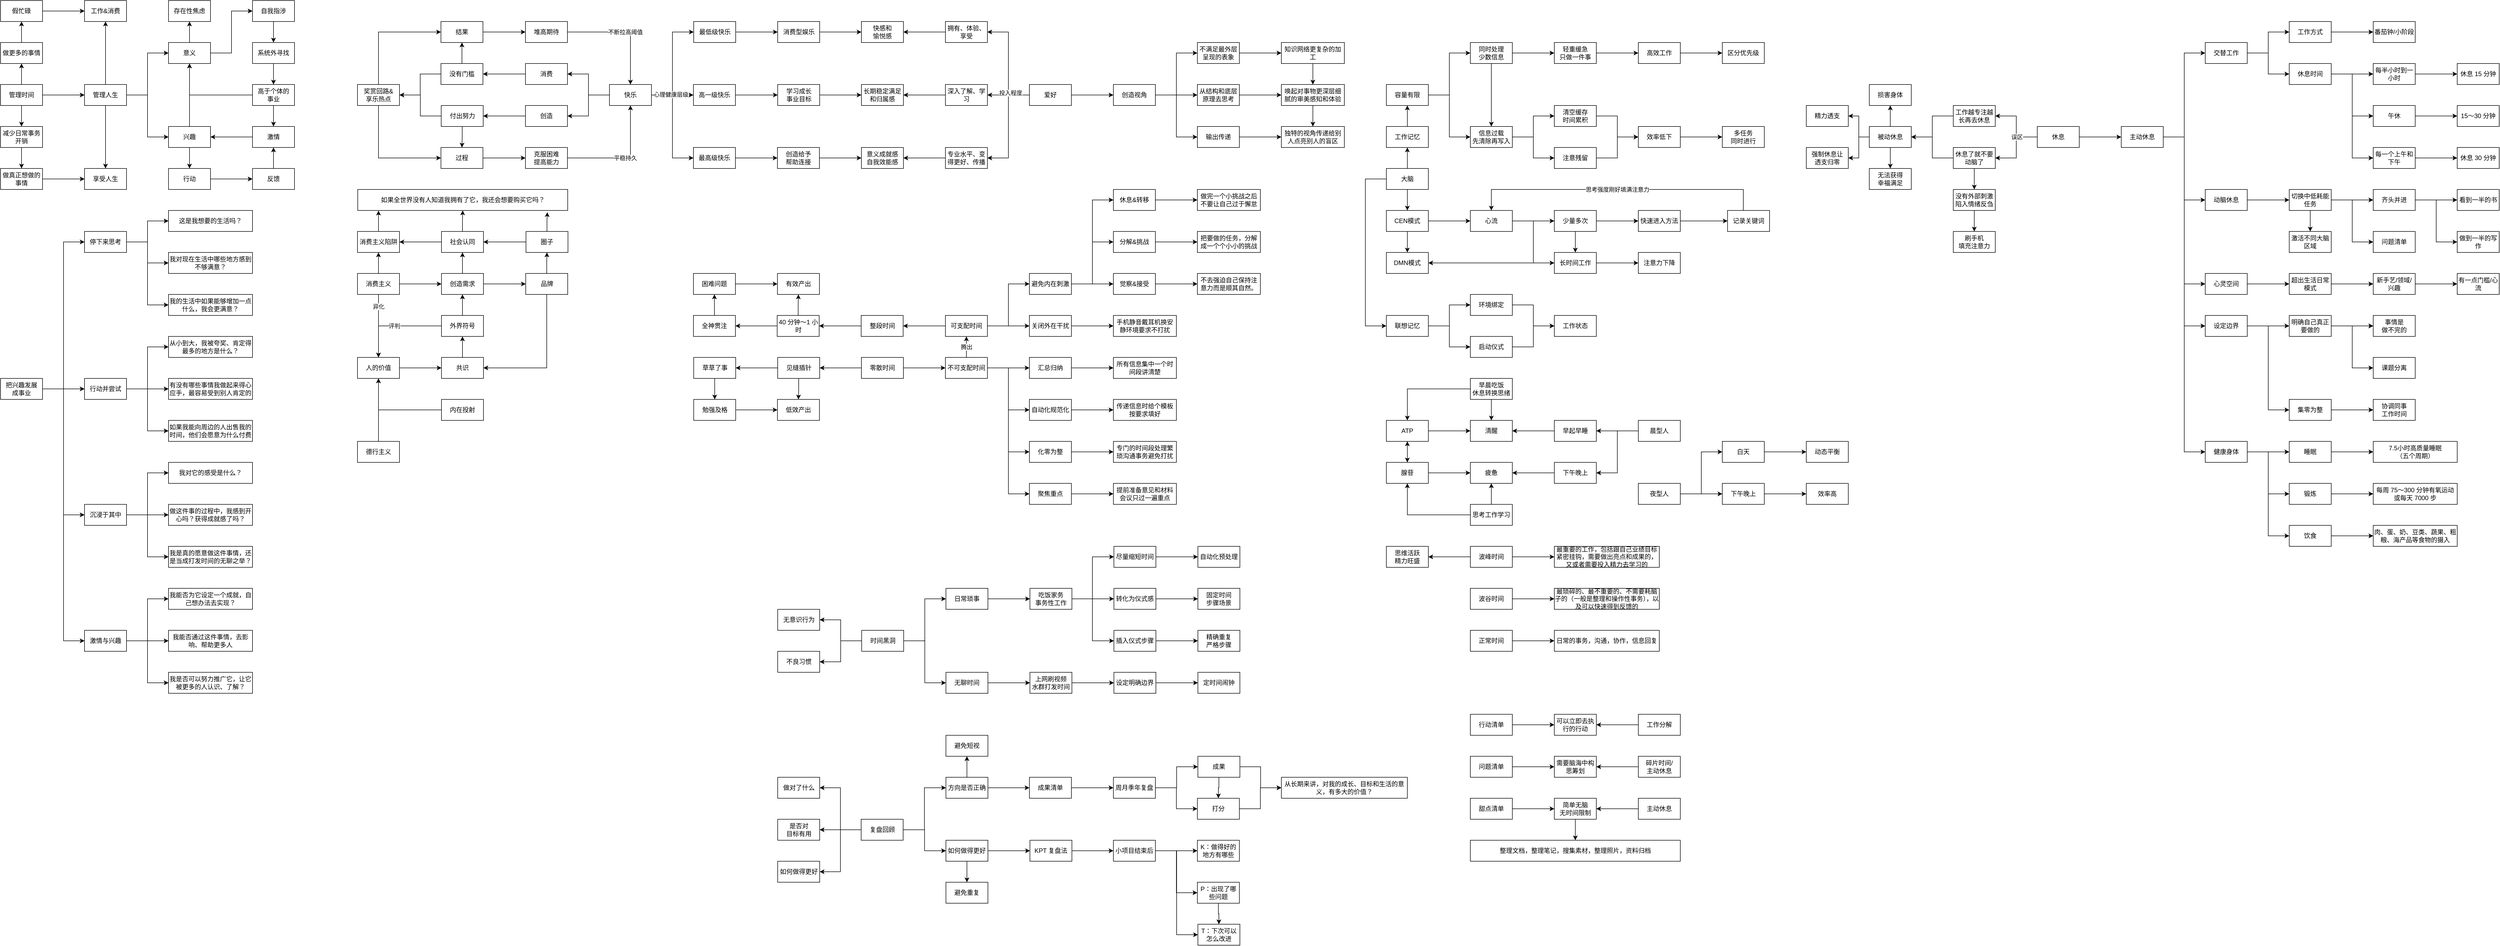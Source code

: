 <mxfile version="24.6.4" type="github">
  <diagram name="第 1 页" id="1Dq5mLwgWZH4jtWMgoI4">
    <mxGraphModel dx="1588" dy="1012" grid="1" gridSize="10" guides="1" tooltips="1" connect="1" arrows="1" fold="1" page="1" pageScale="1" pageWidth="827" pageHeight="1169" math="0" shadow="0">
      <root>
        <mxCell id="0" />
        <mxCell id="1" parent="0" />
        <mxCell id="2G0oMqJI3CJD2g53SAdI-4" style="edgeStyle=orthogonalEdgeStyle;rounded=0;orthogonalLoop=1;jettySize=auto;html=1;" parent="1" source="2G0oMqJI3CJD2g53SAdI-1" target="2G0oMqJI3CJD2g53SAdI-3" edge="1">
          <mxGeometry relative="1" as="geometry" />
        </mxCell>
        <mxCell id="2G0oMqJI3CJD2g53SAdI-7" style="edgeStyle=orthogonalEdgeStyle;rounded=0;orthogonalLoop=1;jettySize=auto;html=1;" parent="1" source="2G0oMqJI3CJD2g53SAdI-1" target="2G0oMqJI3CJD2g53SAdI-6" edge="1">
          <mxGeometry relative="1" as="geometry" />
        </mxCell>
        <mxCell id="2G0oMqJI3CJD2g53SAdI-12" style="edgeStyle=orthogonalEdgeStyle;rounded=0;orthogonalLoop=1;jettySize=auto;html=1;entryX=0.5;entryY=1;entryDx=0;entryDy=0;" parent="1" source="2G0oMqJI3CJD2g53SAdI-1" target="2G0oMqJI3CJD2g53SAdI-5" edge="1">
          <mxGeometry relative="1" as="geometry" />
        </mxCell>
        <mxCell id="2G0oMqJI3CJD2g53SAdI-1" value="管理时间" style="rounded=0;whiteSpace=wrap;html=1;" parent="1" vertex="1">
          <mxGeometry x="80" y="200" width="80" height="40" as="geometry" />
        </mxCell>
        <mxCell id="2G0oMqJI3CJD2g53SAdI-18" style="edgeStyle=orthogonalEdgeStyle;rounded=0;orthogonalLoop=1;jettySize=auto;html=1;entryX=0;entryY=0.5;entryDx=0;entryDy=0;" parent="1" source="2G0oMqJI3CJD2g53SAdI-3" target="2G0oMqJI3CJD2g53SAdI-16" edge="1">
          <mxGeometry relative="1" as="geometry" />
        </mxCell>
        <mxCell id="2G0oMqJI3CJD2g53SAdI-19" style="edgeStyle=orthogonalEdgeStyle;rounded=0;orthogonalLoop=1;jettySize=auto;html=1;entryX=0;entryY=0.5;entryDx=0;entryDy=0;" parent="1" source="2G0oMqJI3CJD2g53SAdI-3" target="2G0oMqJI3CJD2g53SAdI-17" edge="1">
          <mxGeometry relative="1" as="geometry" />
        </mxCell>
        <mxCell id="2G0oMqJI3CJD2g53SAdI-24" style="edgeStyle=orthogonalEdgeStyle;rounded=0;orthogonalLoop=1;jettySize=auto;html=1;" parent="1" source="2G0oMqJI3CJD2g53SAdI-3" target="2G0oMqJI3CJD2g53SAdI-20" edge="1">
          <mxGeometry relative="1" as="geometry" />
        </mxCell>
        <mxCell id="2G0oMqJI3CJD2g53SAdI-25" style="edgeStyle=orthogonalEdgeStyle;rounded=0;orthogonalLoop=1;jettySize=auto;html=1;" parent="1" source="2G0oMqJI3CJD2g53SAdI-3" target="2G0oMqJI3CJD2g53SAdI-22" edge="1">
          <mxGeometry relative="1" as="geometry" />
        </mxCell>
        <mxCell id="2G0oMqJI3CJD2g53SAdI-3" value="管理人生" style="rounded=0;whiteSpace=wrap;html=1;" parent="1" vertex="1">
          <mxGeometry x="240" y="200" width="80" height="40" as="geometry" />
        </mxCell>
        <mxCell id="2G0oMqJI3CJD2g53SAdI-14" style="edgeStyle=orthogonalEdgeStyle;rounded=0;orthogonalLoop=1;jettySize=auto;html=1;" parent="1" source="2G0oMqJI3CJD2g53SAdI-5" target="2G0oMqJI3CJD2g53SAdI-13" edge="1">
          <mxGeometry relative="1" as="geometry" />
        </mxCell>
        <mxCell id="2G0oMqJI3CJD2g53SAdI-5" value="做更多的事情" style="rounded=0;whiteSpace=wrap;html=1;" parent="1" vertex="1">
          <mxGeometry x="80" y="120" width="80" height="40" as="geometry" />
        </mxCell>
        <mxCell id="2G0oMqJI3CJD2g53SAdI-9" style="edgeStyle=orthogonalEdgeStyle;rounded=0;orthogonalLoop=1;jettySize=auto;html=1;" parent="1" source="2G0oMqJI3CJD2g53SAdI-6" target="2G0oMqJI3CJD2g53SAdI-8" edge="1">
          <mxGeometry relative="1" as="geometry" />
        </mxCell>
        <mxCell id="2G0oMqJI3CJD2g53SAdI-6" value="减少日常事务开销" style="rounded=0;whiteSpace=wrap;html=1;" parent="1" vertex="1">
          <mxGeometry x="80" y="280" width="80" height="40" as="geometry" />
        </mxCell>
        <mxCell id="2G0oMqJI3CJD2g53SAdI-23" style="edgeStyle=orthogonalEdgeStyle;rounded=0;orthogonalLoop=1;jettySize=auto;html=1;" parent="1" source="2G0oMqJI3CJD2g53SAdI-8" target="2G0oMqJI3CJD2g53SAdI-22" edge="1">
          <mxGeometry relative="1" as="geometry" />
        </mxCell>
        <mxCell id="2G0oMqJI3CJD2g53SAdI-8" value="做真正想做的事情" style="rounded=0;whiteSpace=wrap;html=1;" parent="1" vertex="1">
          <mxGeometry x="80" y="360" width="80" height="40" as="geometry" />
        </mxCell>
        <mxCell id="2G0oMqJI3CJD2g53SAdI-21" style="edgeStyle=orthogonalEdgeStyle;rounded=0;orthogonalLoop=1;jettySize=auto;html=1;" parent="1" source="2G0oMqJI3CJD2g53SAdI-13" target="2G0oMqJI3CJD2g53SAdI-20" edge="1">
          <mxGeometry relative="1" as="geometry" />
        </mxCell>
        <mxCell id="2G0oMqJI3CJD2g53SAdI-13" value="假忙碌" style="rounded=0;whiteSpace=wrap;html=1;" parent="1" vertex="1">
          <mxGeometry x="80" y="40" width="80" height="40" as="geometry" />
        </mxCell>
        <mxCell id="2G0oMqJI3CJD2g53SAdI-27" style="edgeStyle=orthogonalEdgeStyle;rounded=0;orthogonalLoop=1;jettySize=auto;html=1;" parent="1" source="2G0oMqJI3CJD2g53SAdI-16" target="2G0oMqJI3CJD2g53SAdI-26" edge="1">
          <mxGeometry relative="1" as="geometry" />
        </mxCell>
        <mxCell id="2G0oMqJI3CJD2g53SAdI-31" style="edgeStyle=orthogonalEdgeStyle;rounded=0;orthogonalLoop=1;jettySize=auto;html=1;entryX=0;entryY=0.5;entryDx=0;entryDy=0;" parent="1" source="2G0oMqJI3CJD2g53SAdI-16" target="2G0oMqJI3CJD2g53SAdI-28" edge="1">
          <mxGeometry relative="1" as="geometry" />
        </mxCell>
        <mxCell id="2G0oMqJI3CJD2g53SAdI-16" value="意义" style="rounded=0;whiteSpace=wrap;html=1;" parent="1" vertex="1">
          <mxGeometry x="400" y="120" width="80" height="40" as="geometry" />
        </mxCell>
        <mxCell id="2G0oMqJI3CJD2g53SAdI-39" style="edgeStyle=orthogonalEdgeStyle;rounded=0;orthogonalLoop=1;jettySize=auto;html=1;entryX=0.5;entryY=0;entryDx=0;entryDy=0;" parent="1" source="2G0oMqJI3CJD2g53SAdI-17" target="2G0oMqJI3CJD2g53SAdI-38" edge="1">
          <mxGeometry relative="1" as="geometry" />
        </mxCell>
        <mxCell id="2G0oMqJI3CJD2g53SAdI-44" style="edgeStyle=orthogonalEdgeStyle;rounded=0;orthogonalLoop=1;jettySize=auto;html=1;" parent="1" source="2G0oMqJI3CJD2g53SAdI-17" target="2G0oMqJI3CJD2g53SAdI-16" edge="1">
          <mxGeometry relative="1" as="geometry" />
        </mxCell>
        <mxCell id="2G0oMqJI3CJD2g53SAdI-17" value="兴趣" style="rounded=0;whiteSpace=wrap;html=1;" parent="1" vertex="1">
          <mxGeometry x="400" y="280" width="80" height="40" as="geometry" />
        </mxCell>
        <mxCell id="2G0oMqJI3CJD2g53SAdI-20" value="工作&amp;amp;消费" style="rounded=0;whiteSpace=wrap;html=1;" parent="1" vertex="1">
          <mxGeometry x="240" y="40" width="80" height="40" as="geometry" />
        </mxCell>
        <mxCell id="2G0oMqJI3CJD2g53SAdI-22" value="享受人生" style="rounded=0;whiteSpace=wrap;html=1;" parent="1" vertex="1">
          <mxGeometry x="240" y="360" width="80" height="40" as="geometry" />
        </mxCell>
        <mxCell id="2G0oMqJI3CJD2g53SAdI-26" value="存在性焦虑" style="rounded=0;whiteSpace=wrap;html=1;" parent="1" vertex="1">
          <mxGeometry x="400" y="40" width="80" height="40" as="geometry" />
        </mxCell>
        <mxCell id="2G0oMqJI3CJD2g53SAdI-32" style="edgeStyle=orthogonalEdgeStyle;rounded=0;orthogonalLoop=1;jettySize=auto;html=1;entryX=0.5;entryY=0;entryDx=0;entryDy=0;" parent="1" source="2G0oMqJI3CJD2g53SAdI-28" target="2G0oMqJI3CJD2g53SAdI-30" edge="1">
          <mxGeometry relative="1" as="geometry" />
        </mxCell>
        <mxCell id="2G0oMqJI3CJD2g53SAdI-28" value="自我指涉" style="rounded=0;whiteSpace=wrap;html=1;" parent="1" vertex="1">
          <mxGeometry x="560" y="40" width="80" height="40" as="geometry" />
        </mxCell>
        <mxCell id="2G0oMqJI3CJD2g53SAdI-35" style="edgeStyle=orthogonalEdgeStyle;rounded=0;orthogonalLoop=1;jettySize=auto;html=1;entryX=0.5;entryY=0;entryDx=0;entryDy=0;" parent="1" source="2G0oMqJI3CJD2g53SAdI-30" target="2G0oMqJI3CJD2g53SAdI-33" edge="1">
          <mxGeometry relative="1" as="geometry" />
        </mxCell>
        <mxCell id="2G0oMqJI3CJD2g53SAdI-30" value="系统外寻找" style="rounded=0;whiteSpace=wrap;html=1;" parent="1" vertex="1">
          <mxGeometry x="560" y="120" width="80" height="40" as="geometry" />
        </mxCell>
        <mxCell id="2G0oMqJI3CJD2g53SAdI-34" style="edgeStyle=orthogonalEdgeStyle;rounded=0;orthogonalLoop=1;jettySize=auto;html=1;" parent="1" source="2G0oMqJI3CJD2g53SAdI-33" target="2G0oMqJI3CJD2g53SAdI-16" edge="1">
          <mxGeometry relative="1" as="geometry" />
        </mxCell>
        <mxCell id="2G0oMqJI3CJD2g53SAdI-37" style="edgeStyle=orthogonalEdgeStyle;rounded=0;orthogonalLoop=1;jettySize=auto;html=1;" parent="1" source="2G0oMqJI3CJD2g53SAdI-33" target="2G0oMqJI3CJD2g53SAdI-36" edge="1">
          <mxGeometry relative="1" as="geometry" />
        </mxCell>
        <mxCell id="2G0oMqJI3CJD2g53SAdI-33" value="高于个体的&lt;br&gt;事业" style="rounded=0;whiteSpace=wrap;html=1;" parent="1" vertex="1">
          <mxGeometry x="560" y="200" width="80" height="40" as="geometry" />
        </mxCell>
        <mxCell id="2G0oMqJI3CJD2g53SAdI-43" style="edgeStyle=orthogonalEdgeStyle;rounded=0;orthogonalLoop=1;jettySize=auto;html=1;entryX=1;entryY=0.5;entryDx=0;entryDy=0;" parent="1" source="2G0oMqJI3CJD2g53SAdI-36" target="2G0oMqJI3CJD2g53SAdI-17" edge="1">
          <mxGeometry relative="1" as="geometry" />
        </mxCell>
        <mxCell id="2G0oMqJI3CJD2g53SAdI-36" value="激情" style="rounded=0;whiteSpace=wrap;html=1;" parent="1" vertex="1">
          <mxGeometry x="560" y="280" width="80" height="40" as="geometry" />
        </mxCell>
        <mxCell id="2G0oMqJI3CJD2g53SAdI-41" style="edgeStyle=orthogonalEdgeStyle;rounded=0;orthogonalLoop=1;jettySize=auto;html=1;" parent="1" source="2G0oMqJI3CJD2g53SAdI-38" target="2G0oMqJI3CJD2g53SAdI-40" edge="1">
          <mxGeometry relative="1" as="geometry" />
        </mxCell>
        <mxCell id="2G0oMqJI3CJD2g53SAdI-38" value="行动" style="rounded=0;whiteSpace=wrap;html=1;" parent="1" vertex="1">
          <mxGeometry x="400" y="360" width="80" height="40" as="geometry" />
        </mxCell>
        <mxCell id="2G0oMqJI3CJD2g53SAdI-42" style="edgeStyle=orthogonalEdgeStyle;rounded=0;orthogonalLoop=1;jettySize=auto;html=1;" parent="1" source="2G0oMqJI3CJD2g53SAdI-40" target="2G0oMqJI3CJD2g53SAdI-36" edge="1">
          <mxGeometry relative="1" as="geometry" />
        </mxCell>
        <mxCell id="2G0oMqJI3CJD2g53SAdI-40" value="反馈" style="rounded=0;whiteSpace=wrap;html=1;" parent="1" vertex="1">
          <mxGeometry x="560" y="360" width="80" height="40" as="geometry" />
        </mxCell>
        <mxCell id="nZ_os0Dgpj8ZyoIkXnrq-6" style="edgeStyle=orthogonalEdgeStyle;rounded=0;orthogonalLoop=1;jettySize=auto;html=1;entryX=0;entryY=0.5;entryDx=0;entryDy=0;" edge="1" parent="1" source="nZ_os0Dgpj8ZyoIkXnrq-1" target="nZ_os0Dgpj8ZyoIkXnrq-2">
          <mxGeometry relative="1" as="geometry" />
        </mxCell>
        <mxCell id="nZ_os0Dgpj8ZyoIkXnrq-7" style="edgeStyle=orthogonalEdgeStyle;rounded=0;orthogonalLoop=1;jettySize=auto;html=1;entryX=0;entryY=0.5;entryDx=0;entryDy=0;" edge="1" parent="1" source="nZ_os0Dgpj8ZyoIkXnrq-1" target="nZ_os0Dgpj8ZyoIkXnrq-3">
          <mxGeometry relative="1" as="geometry" />
        </mxCell>
        <mxCell id="nZ_os0Dgpj8ZyoIkXnrq-8" style="edgeStyle=orthogonalEdgeStyle;rounded=0;orthogonalLoop=1;jettySize=auto;html=1;entryX=0;entryY=0.5;entryDx=0;entryDy=0;" edge="1" parent="1" source="nZ_os0Dgpj8ZyoIkXnrq-1" target="nZ_os0Dgpj8ZyoIkXnrq-4">
          <mxGeometry relative="1" as="geometry" />
        </mxCell>
        <mxCell id="nZ_os0Dgpj8ZyoIkXnrq-9" style="edgeStyle=orthogonalEdgeStyle;rounded=0;orthogonalLoop=1;jettySize=auto;html=1;entryX=0;entryY=0.5;entryDx=0;entryDy=0;" edge="1" parent="1" source="nZ_os0Dgpj8ZyoIkXnrq-1" target="nZ_os0Dgpj8ZyoIkXnrq-5">
          <mxGeometry relative="1" as="geometry" />
        </mxCell>
        <mxCell id="nZ_os0Dgpj8ZyoIkXnrq-1" value="把兴趣发展&lt;br&gt;成事业" style="rounded=0;whiteSpace=wrap;html=1;" vertex="1" parent="1">
          <mxGeometry x="80" y="760" width="80" height="40" as="geometry" />
        </mxCell>
        <mxCell id="nZ_os0Dgpj8ZyoIkXnrq-13" style="edgeStyle=orthogonalEdgeStyle;rounded=0;orthogonalLoop=1;jettySize=auto;html=1;" edge="1" parent="1" source="nZ_os0Dgpj8ZyoIkXnrq-2" target="nZ_os0Dgpj8ZyoIkXnrq-10">
          <mxGeometry relative="1" as="geometry" />
        </mxCell>
        <mxCell id="nZ_os0Dgpj8ZyoIkXnrq-14" style="edgeStyle=orthogonalEdgeStyle;rounded=0;orthogonalLoop=1;jettySize=auto;html=1;entryX=0;entryY=0.5;entryDx=0;entryDy=0;" edge="1" parent="1" source="nZ_os0Dgpj8ZyoIkXnrq-2" target="nZ_os0Dgpj8ZyoIkXnrq-11">
          <mxGeometry relative="1" as="geometry" />
        </mxCell>
        <mxCell id="nZ_os0Dgpj8ZyoIkXnrq-15" style="edgeStyle=orthogonalEdgeStyle;rounded=0;orthogonalLoop=1;jettySize=auto;html=1;entryX=0;entryY=0.5;entryDx=0;entryDy=0;" edge="1" parent="1" source="nZ_os0Dgpj8ZyoIkXnrq-2" target="nZ_os0Dgpj8ZyoIkXnrq-12">
          <mxGeometry relative="1" as="geometry" />
        </mxCell>
        <mxCell id="nZ_os0Dgpj8ZyoIkXnrq-2" value="停下来思考" style="rounded=0;whiteSpace=wrap;html=1;" vertex="1" parent="1">
          <mxGeometry x="240" y="480" width="80" height="40" as="geometry" />
        </mxCell>
        <mxCell id="nZ_os0Dgpj8ZyoIkXnrq-19" style="edgeStyle=orthogonalEdgeStyle;rounded=0;orthogonalLoop=1;jettySize=auto;html=1;entryX=0;entryY=0.5;entryDx=0;entryDy=0;" edge="1" parent="1" source="nZ_os0Dgpj8ZyoIkXnrq-3" target="nZ_os0Dgpj8ZyoIkXnrq-16">
          <mxGeometry relative="1" as="geometry" />
        </mxCell>
        <mxCell id="nZ_os0Dgpj8ZyoIkXnrq-20" style="edgeStyle=orthogonalEdgeStyle;rounded=0;orthogonalLoop=1;jettySize=auto;html=1;" edge="1" parent="1" source="nZ_os0Dgpj8ZyoIkXnrq-3" target="nZ_os0Dgpj8ZyoIkXnrq-18">
          <mxGeometry relative="1" as="geometry" />
        </mxCell>
        <mxCell id="nZ_os0Dgpj8ZyoIkXnrq-21" style="edgeStyle=orthogonalEdgeStyle;rounded=0;orthogonalLoop=1;jettySize=auto;html=1;entryX=0;entryY=0.5;entryDx=0;entryDy=0;" edge="1" parent="1" source="nZ_os0Dgpj8ZyoIkXnrq-3" target="nZ_os0Dgpj8ZyoIkXnrq-17">
          <mxGeometry relative="1" as="geometry" />
        </mxCell>
        <mxCell id="nZ_os0Dgpj8ZyoIkXnrq-3" value="行动并尝试" style="rounded=0;whiteSpace=wrap;html=1;" vertex="1" parent="1">
          <mxGeometry x="240" y="760" width="80" height="40" as="geometry" />
        </mxCell>
        <mxCell id="nZ_os0Dgpj8ZyoIkXnrq-25" style="edgeStyle=orthogonalEdgeStyle;rounded=0;orthogonalLoop=1;jettySize=auto;html=1;entryX=0;entryY=0.5;entryDx=0;entryDy=0;" edge="1" parent="1" source="nZ_os0Dgpj8ZyoIkXnrq-4" target="nZ_os0Dgpj8ZyoIkXnrq-22">
          <mxGeometry relative="1" as="geometry" />
        </mxCell>
        <mxCell id="nZ_os0Dgpj8ZyoIkXnrq-26" style="edgeStyle=orthogonalEdgeStyle;rounded=0;orthogonalLoop=1;jettySize=auto;html=1;" edge="1" parent="1" source="nZ_os0Dgpj8ZyoIkXnrq-4" target="nZ_os0Dgpj8ZyoIkXnrq-23">
          <mxGeometry relative="1" as="geometry" />
        </mxCell>
        <mxCell id="nZ_os0Dgpj8ZyoIkXnrq-27" style="edgeStyle=orthogonalEdgeStyle;rounded=0;orthogonalLoop=1;jettySize=auto;html=1;entryX=0;entryY=0.5;entryDx=0;entryDy=0;" edge="1" parent="1" source="nZ_os0Dgpj8ZyoIkXnrq-4" target="nZ_os0Dgpj8ZyoIkXnrq-24">
          <mxGeometry relative="1" as="geometry" />
        </mxCell>
        <mxCell id="nZ_os0Dgpj8ZyoIkXnrq-4" value="沉浸于其中" style="rounded=0;whiteSpace=wrap;html=1;" vertex="1" parent="1">
          <mxGeometry x="240" y="1000" width="80" height="40" as="geometry" />
        </mxCell>
        <mxCell id="nZ_os0Dgpj8ZyoIkXnrq-32" style="edgeStyle=orthogonalEdgeStyle;rounded=0;orthogonalLoop=1;jettySize=auto;html=1;entryX=0;entryY=0.5;entryDx=0;entryDy=0;" edge="1" parent="1" source="nZ_os0Dgpj8ZyoIkXnrq-5" target="nZ_os0Dgpj8ZyoIkXnrq-29">
          <mxGeometry relative="1" as="geometry" />
        </mxCell>
        <mxCell id="nZ_os0Dgpj8ZyoIkXnrq-33" style="edgeStyle=orthogonalEdgeStyle;rounded=0;orthogonalLoop=1;jettySize=auto;html=1;" edge="1" parent="1" source="nZ_os0Dgpj8ZyoIkXnrq-5" target="nZ_os0Dgpj8ZyoIkXnrq-31">
          <mxGeometry relative="1" as="geometry" />
        </mxCell>
        <mxCell id="nZ_os0Dgpj8ZyoIkXnrq-34" style="edgeStyle=orthogonalEdgeStyle;rounded=0;orthogonalLoop=1;jettySize=auto;html=1;entryX=0;entryY=0.5;entryDx=0;entryDy=0;" edge="1" parent="1" source="nZ_os0Dgpj8ZyoIkXnrq-5" target="nZ_os0Dgpj8ZyoIkXnrq-30">
          <mxGeometry relative="1" as="geometry" />
        </mxCell>
        <mxCell id="nZ_os0Dgpj8ZyoIkXnrq-5" value="激情与兴趣" style="rounded=0;whiteSpace=wrap;html=1;" vertex="1" parent="1">
          <mxGeometry x="240" y="1240" width="80" height="40" as="geometry" />
        </mxCell>
        <mxCell id="nZ_os0Dgpj8ZyoIkXnrq-10" value="这是我想要的生活吗？" style="rounded=0;whiteSpace=wrap;html=1;" vertex="1" parent="1">
          <mxGeometry x="400" y="440" width="160" height="40" as="geometry" />
        </mxCell>
        <mxCell id="nZ_os0Dgpj8ZyoIkXnrq-11" value="我对现在生活中哪些地方感到不够满意？" style="rounded=0;whiteSpace=wrap;html=1;" vertex="1" parent="1">
          <mxGeometry x="400" y="520" width="160" height="40" as="geometry" />
        </mxCell>
        <mxCell id="nZ_os0Dgpj8ZyoIkXnrq-12" value="我的生活中如果能够增加一点什么，我会更满意？" style="rounded=0;whiteSpace=wrap;html=1;" vertex="1" parent="1">
          <mxGeometry x="400" y="600" width="160" height="40" as="geometry" />
        </mxCell>
        <mxCell id="nZ_os0Dgpj8ZyoIkXnrq-16" value="从小到大，我被夸奖、肯定得最多的地方是什么？" style="rounded=0;whiteSpace=wrap;html=1;" vertex="1" parent="1">
          <mxGeometry x="400" y="680" width="160" height="40" as="geometry" />
        </mxCell>
        <mxCell id="nZ_os0Dgpj8ZyoIkXnrq-17" value="如果我能向周边的人出售我的时间，他们会愿意为什么付费" style="rounded=0;whiteSpace=wrap;html=1;" vertex="1" parent="1">
          <mxGeometry x="400" y="840" width="160" height="40" as="geometry" />
        </mxCell>
        <mxCell id="nZ_os0Dgpj8ZyoIkXnrq-18" value="有没有哪些事情我做起来得心应手，最容易受到别人肯定的" style="rounded=0;whiteSpace=wrap;html=1;" vertex="1" parent="1">
          <mxGeometry x="400" y="760" width="160" height="40" as="geometry" />
        </mxCell>
        <mxCell id="nZ_os0Dgpj8ZyoIkXnrq-22" value="我对它的感受是什么？" style="rounded=0;whiteSpace=wrap;html=1;" vertex="1" parent="1">
          <mxGeometry x="400" y="920" width="160" height="40" as="geometry" />
        </mxCell>
        <mxCell id="nZ_os0Dgpj8ZyoIkXnrq-23" value="做这件事的过程中，我感到开心吗？获得成就感了吗？" style="rounded=0;whiteSpace=wrap;html=1;" vertex="1" parent="1">
          <mxGeometry x="400" y="1000" width="160" height="40" as="geometry" />
        </mxCell>
        <mxCell id="nZ_os0Dgpj8ZyoIkXnrq-24" value="我是真的愿意做这件事情，还是当成打发时间的无聊之举？" style="rounded=0;whiteSpace=wrap;html=1;" vertex="1" parent="1">
          <mxGeometry x="400" y="1080" width="160" height="40" as="geometry" />
        </mxCell>
        <mxCell id="nZ_os0Dgpj8ZyoIkXnrq-29" value="我能否为它设定一个成就，自己想办法去实现？" style="rounded=0;whiteSpace=wrap;html=1;" vertex="1" parent="1">
          <mxGeometry x="400" y="1160" width="160" height="40" as="geometry" />
        </mxCell>
        <mxCell id="nZ_os0Dgpj8ZyoIkXnrq-30" value="我是否可以努力推广它，让它被更多的人认识、了解？" style="rounded=0;whiteSpace=wrap;html=1;" vertex="1" parent="1">
          <mxGeometry x="400" y="1320" width="160" height="40" as="geometry" />
        </mxCell>
        <mxCell id="nZ_os0Dgpj8ZyoIkXnrq-31" value="我能否通过这件事情，去影响、帮助更多人" style="rounded=0;whiteSpace=wrap;html=1;" vertex="1" parent="1">
          <mxGeometry x="400" y="1240" width="160" height="40" as="geometry" />
        </mxCell>
        <mxCell id="nZ_os0Dgpj8ZyoIkXnrq-63" style="edgeStyle=orthogonalEdgeStyle;rounded=0;orthogonalLoop=1;jettySize=auto;html=1;" edge="1" parent="1" source="nZ_os0Dgpj8ZyoIkXnrq-60" target="nZ_os0Dgpj8ZyoIkXnrq-62">
          <mxGeometry relative="1" as="geometry" />
        </mxCell>
        <mxCell id="nZ_os0Dgpj8ZyoIkXnrq-77" value="异化" style="edgeLabel;html=1;align=center;verticalAlign=middle;resizable=0;points=[];" vertex="1" connectable="0" parent="nZ_os0Dgpj8ZyoIkXnrq-63">
          <mxGeometry x="-0.617" relative="1" as="geometry">
            <mxPoint as="offset" />
          </mxGeometry>
        </mxCell>
        <mxCell id="nZ_os0Dgpj8ZyoIkXnrq-88" style="edgeStyle=orthogonalEdgeStyle;rounded=0;orthogonalLoop=1;jettySize=auto;html=1;" edge="1" parent="1" source="nZ_os0Dgpj8ZyoIkXnrq-60" target="nZ_os0Dgpj8ZyoIkXnrq-83">
          <mxGeometry relative="1" as="geometry" />
        </mxCell>
        <mxCell id="nZ_os0Dgpj8ZyoIkXnrq-99" style="edgeStyle=orthogonalEdgeStyle;rounded=0;orthogonalLoop=1;jettySize=auto;html=1;" edge="1" parent="1" source="nZ_os0Dgpj8ZyoIkXnrq-60" target="nZ_os0Dgpj8ZyoIkXnrq-98">
          <mxGeometry relative="1" as="geometry" />
        </mxCell>
        <mxCell id="nZ_os0Dgpj8ZyoIkXnrq-60" value="消费主义" style="rounded=0;whiteSpace=wrap;html=1;" vertex="1" parent="1">
          <mxGeometry x="760" y="560" width="80" height="40" as="geometry" />
        </mxCell>
        <mxCell id="nZ_os0Dgpj8ZyoIkXnrq-91" style="edgeStyle=orthogonalEdgeStyle;rounded=0;orthogonalLoop=1;jettySize=auto;html=1;" edge="1" parent="1" source="nZ_os0Dgpj8ZyoIkXnrq-62" target="nZ_os0Dgpj8ZyoIkXnrq-90">
          <mxGeometry relative="1" as="geometry" />
        </mxCell>
        <mxCell id="nZ_os0Dgpj8ZyoIkXnrq-62" value="人的价值" style="rounded=0;whiteSpace=wrap;html=1;" vertex="1" parent="1">
          <mxGeometry x="760" y="720" width="80" height="40" as="geometry" />
        </mxCell>
        <mxCell id="nZ_os0Dgpj8ZyoIkXnrq-66" value="评判" style="edgeStyle=orthogonalEdgeStyle;rounded=0;orthogonalLoop=1;jettySize=auto;html=1;" edge="1" parent="1" source="nZ_os0Dgpj8ZyoIkXnrq-64" target="nZ_os0Dgpj8ZyoIkXnrq-62">
          <mxGeometry relative="1" as="geometry" />
        </mxCell>
        <mxCell id="nZ_os0Dgpj8ZyoIkXnrq-87" style="edgeStyle=orthogonalEdgeStyle;rounded=0;orthogonalLoop=1;jettySize=auto;html=1;" edge="1" parent="1" source="nZ_os0Dgpj8ZyoIkXnrq-64" target="nZ_os0Dgpj8ZyoIkXnrq-83">
          <mxGeometry relative="1" as="geometry" />
        </mxCell>
        <mxCell id="nZ_os0Dgpj8ZyoIkXnrq-64" value="外界符号" style="rounded=0;whiteSpace=wrap;html=1;" vertex="1" parent="1">
          <mxGeometry x="920" y="640" width="80" height="40" as="geometry" />
        </mxCell>
        <mxCell id="nZ_os0Dgpj8ZyoIkXnrq-96" style="edgeStyle=orthogonalEdgeStyle;rounded=0;orthogonalLoop=1;jettySize=auto;html=1;" edge="1" parent="1" source="nZ_os0Dgpj8ZyoIkXnrq-68" target="nZ_os0Dgpj8ZyoIkXnrq-95">
          <mxGeometry relative="1" as="geometry" />
        </mxCell>
        <mxCell id="nZ_os0Dgpj8ZyoIkXnrq-68" value="圈子" style="rounded=0;whiteSpace=wrap;html=1;" vertex="1" parent="1">
          <mxGeometry x="1081" y="480" width="80" height="40" as="geometry" />
        </mxCell>
        <mxCell id="nZ_os0Dgpj8ZyoIkXnrq-100" style="edgeStyle=orthogonalEdgeStyle;rounded=0;orthogonalLoop=1;jettySize=auto;html=1;entryX=0.5;entryY=1;entryDx=0;entryDy=0;" edge="1" parent="1" source="nZ_os0Dgpj8ZyoIkXnrq-78" target="nZ_os0Dgpj8ZyoIkXnrq-62">
          <mxGeometry relative="1" as="geometry" />
        </mxCell>
        <mxCell id="nZ_os0Dgpj8ZyoIkXnrq-78" value="德行主义" style="rounded=0;whiteSpace=wrap;html=1;" vertex="1" parent="1">
          <mxGeometry x="760" y="880" width="80" height="40" as="geometry" />
        </mxCell>
        <mxCell id="nZ_os0Dgpj8ZyoIkXnrq-101" style="edgeStyle=orthogonalEdgeStyle;rounded=0;orthogonalLoop=1;jettySize=auto;html=1;" edge="1" parent="1" source="nZ_os0Dgpj8ZyoIkXnrq-79" target="nZ_os0Dgpj8ZyoIkXnrq-62">
          <mxGeometry relative="1" as="geometry" />
        </mxCell>
        <mxCell id="nZ_os0Dgpj8ZyoIkXnrq-79" value="内在投射" style="rounded=0;whiteSpace=wrap;html=1;" vertex="1" parent="1">
          <mxGeometry x="920" y="800" width="80" height="40" as="geometry" />
        </mxCell>
        <mxCell id="nZ_os0Dgpj8ZyoIkXnrq-86" style="edgeStyle=orthogonalEdgeStyle;rounded=0;orthogonalLoop=1;jettySize=auto;html=1;" edge="1" parent="1" source="nZ_os0Dgpj8ZyoIkXnrq-83" target="nZ_os0Dgpj8ZyoIkXnrq-85">
          <mxGeometry relative="1" as="geometry" />
        </mxCell>
        <mxCell id="nZ_os0Dgpj8ZyoIkXnrq-97" style="edgeStyle=orthogonalEdgeStyle;rounded=0;orthogonalLoop=1;jettySize=auto;html=1;" edge="1" parent="1" source="nZ_os0Dgpj8ZyoIkXnrq-83" target="nZ_os0Dgpj8ZyoIkXnrq-95">
          <mxGeometry relative="1" as="geometry" />
        </mxCell>
        <mxCell id="nZ_os0Dgpj8ZyoIkXnrq-83" value="创造需求" style="rounded=0;whiteSpace=wrap;html=1;" vertex="1" parent="1">
          <mxGeometry x="920" y="560" width="80" height="40" as="geometry" />
        </mxCell>
        <mxCell id="nZ_os0Dgpj8ZyoIkXnrq-93" style="edgeStyle=orthogonalEdgeStyle;rounded=0;orthogonalLoop=1;jettySize=auto;html=1;entryX=1;entryY=0.5;entryDx=0;entryDy=0;" edge="1" parent="1" source="nZ_os0Dgpj8ZyoIkXnrq-85" target="nZ_os0Dgpj8ZyoIkXnrq-90">
          <mxGeometry relative="1" as="geometry">
            <Array as="points">
              <mxPoint x="1121" y="740" />
            </Array>
          </mxGeometry>
        </mxCell>
        <mxCell id="nZ_os0Dgpj8ZyoIkXnrq-94" style="edgeStyle=orthogonalEdgeStyle;rounded=0;orthogonalLoop=1;jettySize=auto;html=1;" edge="1" parent="1" source="nZ_os0Dgpj8ZyoIkXnrq-85" target="nZ_os0Dgpj8ZyoIkXnrq-68">
          <mxGeometry relative="1" as="geometry" />
        </mxCell>
        <mxCell id="nZ_os0Dgpj8ZyoIkXnrq-85" value="品牌" style="rounded=0;whiteSpace=wrap;html=1;" vertex="1" parent="1">
          <mxGeometry x="1080.5" y="560" width="80" height="40" as="geometry" />
        </mxCell>
        <mxCell id="nZ_os0Dgpj8ZyoIkXnrq-92" style="edgeStyle=orthogonalEdgeStyle;rounded=0;orthogonalLoop=1;jettySize=auto;html=1;" edge="1" parent="1" source="nZ_os0Dgpj8ZyoIkXnrq-90" target="nZ_os0Dgpj8ZyoIkXnrq-64">
          <mxGeometry relative="1" as="geometry" />
        </mxCell>
        <mxCell id="nZ_os0Dgpj8ZyoIkXnrq-90" value="共识" style="rounded=0;whiteSpace=wrap;html=1;" vertex="1" parent="1">
          <mxGeometry x="920" y="720" width="80" height="40" as="geometry" />
        </mxCell>
        <mxCell id="nZ_os0Dgpj8ZyoIkXnrq-103" value="" style="edgeStyle=orthogonalEdgeStyle;rounded=0;orthogonalLoop=1;jettySize=auto;html=1;" edge="1" parent="1" source="nZ_os0Dgpj8ZyoIkXnrq-95" target="nZ_os0Dgpj8ZyoIkXnrq-98">
          <mxGeometry relative="1" as="geometry" />
        </mxCell>
        <mxCell id="nZ_os0Dgpj8ZyoIkXnrq-106" style="edgeStyle=orthogonalEdgeStyle;rounded=0;orthogonalLoop=1;jettySize=auto;html=1;" edge="1" parent="1" source="nZ_os0Dgpj8ZyoIkXnrq-95" target="nZ_os0Dgpj8ZyoIkXnrq-104">
          <mxGeometry relative="1" as="geometry" />
        </mxCell>
        <mxCell id="nZ_os0Dgpj8ZyoIkXnrq-95" value="社会认同" style="rounded=0;whiteSpace=wrap;html=1;" vertex="1" parent="1">
          <mxGeometry x="920" y="480" width="80" height="40" as="geometry" />
        </mxCell>
        <mxCell id="nZ_os0Dgpj8ZyoIkXnrq-98" value="消费主义陷阱" style="rounded=0;whiteSpace=wrap;html=1;" vertex="1" parent="1">
          <mxGeometry x="760" y="480" width="80" height="40" as="geometry" />
        </mxCell>
        <mxCell id="nZ_os0Dgpj8ZyoIkXnrq-104" value="如果全世界没有人知道我拥有了它，我还会想要购买它吗？" style="rounded=0;whiteSpace=wrap;html=1;" vertex="1" parent="1">
          <mxGeometry x="760.5" y="400" width="400" height="40" as="geometry" />
        </mxCell>
        <mxCell id="nZ_os0Dgpj8ZyoIkXnrq-108" style="edgeStyle=orthogonalEdgeStyle;rounded=0;orthogonalLoop=1;jettySize=auto;html=1;entryX=0.903;entryY=1.084;entryDx=0;entryDy=0;entryPerimeter=0;" edge="1" parent="1" source="nZ_os0Dgpj8ZyoIkXnrq-68" target="nZ_os0Dgpj8ZyoIkXnrq-104">
          <mxGeometry relative="1" as="geometry" />
        </mxCell>
        <mxCell id="nZ_os0Dgpj8ZyoIkXnrq-109" style="edgeStyle=orthogonalEdgeStyle;rounded=0;orthogonalLoop=1;jettySize=auto;html=1;entryX=0.099;entryY=1.01;entryDx=0;entryDy=0;entryPerimeter=0;" edge="1" parent="1" source="nZ_os0Dgpj8ZyoIkXnrq-98" target="nZ_os0Dgpj8ZyoIkXnrq-104">
          <mxGeometry relative="1" as="geometry" />
        </mxCell>
        <mxCell id="nZ_os0Dgpj8ZyoIkXnrq-39" style="edgeStyle=orthogonalEdgeStyle;rounded=0;orthogonalLoop=1;jettySize=auto;html=1;" edge="1" parent="1" source="nZ_os0Dgpj8ZyoIkXnrq-35" target="nZ_os0Dgpj8ZyoIkXnrq-36">
          <mxGeometry relative="1" as="geometry" />
        </mxCell>
        <mxCell id="nZ_os0Dgpj8ZyoIkXnrq-40" style="edgeStyle=orthogonalEdgeStyle;rounded=0;orthogonalLoop=1;jettySize=auto;html=1;" edge="1" parent="1" source="nZ_os0Dgpj8ZyoIkXnrq-35" target="nZ_os0Dgpj8ZyoIkXnrq-37">
          <mxGeometry relative="1" as="geometry" />
        </mxCell>
        <mxCell id="nZ_os0Dgpj8ZyoIkXnrq-113" style="edgeStyle=orthogonalEdgeStyle;rounded=0;orthogonalLoop=1;jettySize=auto;html=1;entryDx=0;entryDy=0;" edge="1" parent="1" source="nZ_os0Dgpj8ZyoIkXnrq-35" target="nZ_os0Dgpj8ZyoIkXnrq-110">
          <mxGeometry relative="1" as="geometry">
            <Array as="points">
              <mxPoint x="1360" y="220" />
              <mxPoint x="1360" y="100" />
            </Array>
          </mxGeometry>
        </mxCell>
        <mxCell id="nZ_os0Dgpj8ZyoIkXnrq-114" style="edgeStyle=orthogonalEdgeStyle;rounded=0;orthogonalLoop=1;jettySize=auto;html=1;entryDx=0;entryDy=0;" edge="1" parent="1" source="nZ_os0Dgpj8ZyoIkXnrq-35" target="nZ_os0Dgpj8ZyoIkXnrq-111">
          <mxGeometry relative="1" as="geometry" />
        </mxCell>
        <mxCell id="nZ_os0Dgpj8ZyoIkXnrq-115" style="edgeStyle=orthogonalEdgeStyle;rounded=0;orthogonalLoop=1;jettySize=auto;html=1;entryDx=0;entryDy=0;" edge="1" parent="1" source="nZ_os0Dgpj8ZyoIkXnrq-35" target="nZ_os0Dgpj8ZyoIkXnrq-112">
          <mxGeometry relative="1" as="geometry">
            <Array as="points">
              <mxPoint x="1360" y="220" />
              <mxPoint x="1360" y="340" />
            </Array>
          </mxGeometry>
        </mxCell>
        <mxCell id="nZ_os0Dgpj8ZyoIkXnrq-151" value="心理健康层级" style="edgeLabel;html=1;align=center;verticalAlign=middle;resizable=0;points=[];" vertex="1" connectable="0" parent="nZ_os0Dgpj8ZyoIkXnrq-115">
          <mxGeometry x="-0.6" y="2" relative="1" as="geometry">
            <mxPoint x="-5" y="-1" as="offset" />
          </mxGeometry>
        </mxCell>
        <mxCell id="nZ_os0Dgpj8ZyoIkXnrq-35" value="快乐" style="rounded=0;whiteSpace=wrap;html=1;container=0;" vertex="1" parent="1">
          <mxGeometry x="1240" y="200" width="80" height="40" as="geometry" />
        </mxCell>
        <mxCell id="nZ_os0Dgpj8ZyoIkXnrq-42" style="edgeStyle=orthogonalEdgeStyle;rounded=0;orthogonalLoop=1;jettySize=auto;html=1;entryDx=0;entryDy=0;" edge="1" parent="1" source="nZ_os0Dgpj8ZyoIkXnrq-36" target="nZ_os0Dgpj8ZyoIkXnrq-41">
          <mxGeometry relative="1" as="geometry" />
        </mxCell>
        <mxCell id="nZ_os0Dgpj8ZyoIkXnrq-36" value="消费" style="rounded=0;whiteSpace=wrap;html=1;container=0;" vertex="1" parent="1">
          <mxGeometry x="1080" y="160" width="80" height="40" as="geometry" />
        </mxCell>
        <mxCell id="nZ_os0Dgpj8ZyoIkXnrq-45" style="edgeStyle=orthogonalEdgeStyle;rounded=0;orthogonalLoop=1;jettySize=auto;html=1;entryDx=0;entryDy=0;" edge="1" parent="1" source="nZ_os0Dgpj8ZyoIkXnrq-37" target="nZ_os0Dgpj8ZyoIkXnrq-44">
          <mxGeometry relative="1" as="geometry" />
        </mxCell>
        <mxCell id="nZ_os0Dgpj8ZyoIkXnrq-37" value="创造" style="rounded=0;whiteSpace=wrap;html=1;container=0;" vertex="1" parent="1">
          <mxGeometry x="1080" y="240" width="80" height="40" as="geometry" />
        </mxCell>
        <mxCell id="nZ_os0Dgpj8ZyoIkXnrq-48" style="edgeStyle=orthogonalEdgeStyle;rounded=0;orthogonalLoop=1;jettySize=auto;html=1;" edge="1" parent="1" source="nZ_os0Dgpj8ZyoIkXnrq-41" target="nZ_os0Dgpj8ZyoIkXnrq-46">
          <mxGeometry relative="1" as="geometry" />
        </mxCell>
        <mxCell id="nZ_os0Dgpj8ZyoIkXnrq-58" style="edgeStyle=orthogonalEdgeStyle;rounded=0;orthogonalLoop=1;jettySize=auto;html=1;entryDx=0;entryDy=0;" edge="1" parent="1" source="nZ_os0Dgpj8ZyoIkXnrq-41" target="nZ_os0Dgpj8ZyoIkXnrq-43">
          <mxGeometry relative="1" as="geometry" />
        </mxCell>
        <mxCell id="nZ_os0Dgpj8ZyoIkXnrq-41" value="没有门槛" style="rounded=0;whiteSpace=wrap;html=1;container=0;" vertex="1" parent="1">
          <mxGeometry x="919" y="160" width="80" height="40" as="geometry" />
        </mxCell>
        <mxCell id="nZ_os0Dgpj8ZyoIkXnrq-50" style="edgeStyle=orthogonalEdgeStyle;rounded=0;orthogonalLoop=1;jettySize=auto;html=1;entryDx=0;entryDy=0;" edge="1" parent="1" source="nZ_os0Dgpj8ZyoIkXnrq-43" target="nZ_os0Dgpj8ZyoIkXnrq-46">
          <mxGeometry relative="1" as="geometry">
            <Array as="points">
              <mxPoint x="800" y="100" />
            </Array>
          </mxGeometry>
        </mxCell>
        <mxCell id="nZ_os0Dgpj8ZyoIkXnrq-51" style="edgeStyle=orthogonalEdgeStyle;rounded=0;orthogonalLoop=1;jettySize=auto;html=1;entryDx=0;entryDy=0;" edge="1" parent="1" source="nZ_os0Dgpj8ZyoIkXnrq-43" target="nZ_os0Dgpj8ZyoIkXnrq-47">
          <mxGeometry relative="1" as="geometry">
            <Array as="points">
              <mxPoint x="800" y="340" />
            </Array>
          </mxGeometry>
        </mxCell>
        <mxCell id="nZ_os0Dgpj8ZyoIkXnrq-43" value="奖赏回路&amp;amp;&lt;br&gt;享乐热点" style="rounded=0;whiteSpace=wrap;html=1;container=0;" vertex="1" parent="1">
          <mxGeometry x="760" y="200" width="80" height="40" as="geometry" />
        </mxCell>
        <mxCell id="nZ_os0Dgpj8ZyoIkXnrq-49" style="edgeStyle=orthogonalEdgeStyle;rounded=0;orthogonalLoop=1;jettySize=auto;html=1;entryDx=0;entryDy=0;" edge="1" parent="1" source="nZ_os0Dgpj8ZyoIkXnrq-44" target="nZ_os0Dgpj8ZyoIkXnrq-47">
          <mxGeometry relative="1" as="geometry" />
        </mxCell>
        <mxCell id="nZ_os0Dgpj8ZyoIkXnrq-59" style="edgeStyle=orthogonalEdgeStyle;rounded=0;orthogonalLoop=1;jettySize=auto;html=1;" edge="1" parent="1" source="nZ_os0Dgpj8ZyoIkXnrq-44" target="nZ_os0Dgpj8ZyoIkXnrq-43">
          <mxGeometry relative="1" as="geometry" />
        </mxCell>
        <mxCell id="nZ_os0Dgpj8ZyoIkXnrq-44" value="付出努力" style="rounded=0;whiteSpace=wrap;html=1;container=0;" vertex="1" parent="1">
          <mxGeometry x="919.5" y="240" width="80" height="40" as="geometry" />
        </mxCell>
        <mxCell id="nZ_os0Dgpj8ZyoIkXnrq-53" style="edgeStyle=orthogonalEdgeStyle;rounded=0;orthogonalLoop=1;jettySize=auto;html=1;" edge="1" parent="1" source="nZ_os0Dgpj8ZyoIkXnrq-46" target="nZ_os0Dgpj8ZyoIkXnrq-52">
          <mxGeometry relative="1" as="geometry" />
        </mxCell>
        <mxCell id="nZ_os0Dgpj8ZyoIkXnrq-46" value="结果" style="rounded=0;whiteSpace=wrap;html=1;container=0;" vertex="1" parent="1">
          <mxGeometry x="919" y="80" width="80" height="40" as="geometry" />
        </mxCell>
        <mxCell id="nZ_os0Dgpj8ZyoIkXnrq-56" style="edgeStyle=orthogonalEdgeStyle;rounded=0;orthogonalLoop=1;jettySize=auto;html=1;" edge="1" parent="1" source="nZ_os0Dgpj8ZyoIkXnrq-47" target="nZ_os0Dgpj8ZyoIkXnrq-54">
          <mxGeometry relative="1" as="geometry" />
        </mxCell>
        <mxCell id="nZ_os0Dgpj8ZyoIkXnrq-47" value="过程" style="rounded=0;whiteSpace=wrap;html=1;container=0;" vertex="1" parent="1">
          <mxGeometry x="919" y="320" width="80" height="40" as="geometry" />
        </mxCell>
        <mxCell id="nZ_os0Dgpj8ZyoIkXnrq-55" value="不断拉高阈值" style="edgeStyle=orthogonalEdgeStyle;rounded=0;orthogonalLoop=1;jettySize=auto;html=1;entryDx=0;entryDy=0;" edge="1" parent="1" source="nZ_os0Dgpj8ZyoIkXnrq-52" target="nZ_os0Dgpj8ZyoIkXnrq-35">
          <mxGeometry relative="1" as="geometry" />
        </mxCell>
        <mxCell id="nZ_os0Dgpj8ZyoIkXnrq-52" value="堆高期待" style="rounded=0;whiteSpace=wrap;html=1;container=0;" vertex="1" parent="1">
          <mxGeometry x="1080" y="80" width="80" height="40" as="geometry" />
        </mxCell>
        <mxCell id="nZ_os0Dgpj8ZyoIkXnrq-57" value="平稳持久" style="edgeStyle=orthogonalEdgeStyle;rounded=0;orthogonalLoop=1;jettySize=auto;html=1;entryDx=0;entryDy=0;" edge="1" parent="1" source="nZ_os0Dgpj8ZyoIkXnrq-54" target="nZ_os0Dgpj8ZyoIkXnrq-35">
          <mxGeometry relative="1" as="geometry" />
        </mxCell>
        <mxCell id="nZ_os0Dgpj8ZyoIkXnrq-54" value="克服困难&lt;br&gt;提高能力" style="rounded=0;whiteSpace=wrap;html=1;container=0;" vertex="1" parent="1">
          <mxGeometry x="1080" y="320" width="80" height="40" as="geometry" />
        </mxCell>
        <mxCell id="nZ_os0Dgpj8ZyoIkXnrq-117" style="edgeStyle=orthogonalEdgeStyle;rounded=0;orthogonalLoop=1;jettySize=auto;html=1;" edge="1" parent="1" source="nZ_os0Dgpj8ZyoIkXnrq-110" target="nZ_os0Dgpj8ZyoIkXnrq-116">
          <mxGeometry relative="1" as="geometry" />
        </mxCell>
        <mxCell id="nZ_os0Dgpj8ZyoIkXnrq-110" value="最低级快乐" style="rounded=0;whiteSpace=wrap;html=1;container=0;" vertex="1" parent="1">
          <mxGeometry x="1400.5" y="80" width="80" height="40" as="geometry" />
        </mxCell>
        <mxCell id="nZ_os0Dgpj8ZyoIkXnrq-124" style="edgeStyle=orthogonalEdgeStyle;rounded=0;orthogonalLoop=1;jettySize=auto;html=1;" edge="1" parent="1" source="nZ_os0Dgpj8ZyoIkXnrq-111" target="nZ_os0Dgpj8ZyoIkXnrq-118">
          <mxGeometry relative="1" as="geometry" />
        </mxCell>
        <mxCell id="nZ_os0Dgpj8ZyoIkXnrq-111" value="高一级快乐" style="rounded=0;whiteSpace=wrap;html=1;container=0;" vertex="1" parent="1">
          <mxGeometry x="1400" y="200" width="80" height="40" as="geometry" />
        </mxCell>
        <mxCell id="nZ_os0Dgpj8ZyoIkXnrq-128" style="edgeStyle=orthogonalEdgeStyle;rounded=0;orthogonalLoop=1;jettySize=auto;html=1;" edge="1" parent="1" source="nZ_os0Dgpj8ZyoIkXnrq-112" target="nZ_os0Dgpj8ZyoIkXnrq-127">
          <mxGeometry relative="1" as="geometry" />
        </mxCell>
        <mxCell id="nZ_os0Dgpj8ZyoIkXnrq-112" value="最高级快乐" style="rounded=0;whiteSpace=wrap;html=1;container=0;" vertex="1" parent="1">
          <mxGeometry x="1400" y="320" width="80" height="40" as="geometry" />
        </mxCell>
        <mxCell id="nZ_os0Dgpj8ZyoIkXnrq-121" value="" style="edgeStyle=orthogonalEdgeStyle;rounded=0;orthogonalLoop=1;jettySize=auto;html=1;" edge="1" parent="1" source="nZ_os0Dgpj8ZyoIkXnrq-116" target="nZ_os0Dgpj8ZyoIkXnrq-119">
          <mxGeometry relative="1" as="geometry" />
        </mxCell>
        <mxCell id="nZ_os0Dgpj8ZyoIkXnrq-116" value="消费型娱乐" style="rounded=0;whiteSpace=wrap;html=1;container=0;" vertex="1" parent="1">
          <mxGeometry x="1560.5" y="80" width="80" height="40" as="geometry" />
        </mxCell>
        <mxCell id="nZ_os0Dgpj8ZyoIkXnrq-126" style="edgeStyle=orthogonalEdgeStyle;rounded=0;orthogonalLoop=1;jettySize=auto;html=1;" edge="1" parent="1" source="nZ_os0Dgpj8ZyoIkXnrq-118" target="nZ_os0Dgpj8ZyoIkXnrq-125">
          <mxGeometry relative="1" as="geometry" />
        </mxCell>
        <mxCell id="nZ_os0Dgpj8ZyoIkXnrq-118" value="学习成长&lt;br&gt;事业目标" style="rounded=0;whiteSpace=wrap;html=1;container=0;" vertex="1" parent="1">
          <mxGeometry x="1560.5" y="200" width="80" height="40" as="geometry" />
        </mxCell>
        <mxCell id="nZ_os0Dgpj8ZyoIkXnrq-119" value="快感和&lt;br&gt;愉悦感" style="rounded=0;whiteSpace=wrap;html=1;container=0;" vertex="1" parent="1">
          <mxGeometry x="1720" y="80" width="80" height="40" as="geometry" />
        </mxCell>
        <mxCell id="nZ_os0Dgpj8ZyoIkXnrq-125" value="长期稳定满足和归属感" style="rounded=0;whiteSpace=wrap;html=1;container=0;" vertex="1" parent="1">
          <mxGeometry x="1720" y="200" width="80" height="40" as="geometry" />
        </mxCell>
        <mxCell id="nZ_os0Dgpj8ZyoIkXnrq-130" style="edgeStyle=orthogonalEdgeStyle;rounded=0;orthogonalLoop=1;jettySize=auto;html=1;" edge="1" parent="1" source="nZ_os0Dgpj8ZyoIkXnrq-127" target="nZ_os0Dgpj8ZyoIkXnrq-129">
          <mxGeometry relative="1" as="geometry" />
        </mxCell>
        <mxCell id="nZ_os0Dgpj8ZyoIkXnrq-127" value="创造给予&lt;br&gt;帮助连接" style="rounded=0;whiteSpace=wrap;html=1;container=0;" vertex="1" parent="1">
          <mxGeometry x="1560" y="320" width="80" height="40" as="geometry" />
        </mxCell>
        <mxCell id="nZ_os0Dgpj8ZyoIkXnrq-129" value="意义成就感&lt;br&gt;自我效能感" style="rounded=0;whiteSpace=wrap;html=1;container=0;" vertex="1" parent="1">
          <mxGeometry x="1720" y="320" width="80" height="40" as="geometry" />
        </mxCell>
        <mxCell id="nZ_os0Dgpj8ZyoIkXnrq-149" style="edgeStyle=orthogonalEdgeStyle;rounded=0;orthogonalLoop=1;jettySize=auto;html=1;" edge="1" parent="1" source="nZ_os0Dgpj8ZyoIkXnrq-133" target="nZ_os0Dgpj8ZyoIkXnrq-125">
          <mxGeometry relative="1" as="geometry" />
        </mxCell>
        <mxCell id="nZ_os0Dgpj8ZyoIkXnrq-133" value="深入了解、学习" style="rounded=0;whiteSpace=wrap;html=1;container=0;" vertex="1" parent="1">
          <mxGeometry x="1880" y="200" width="80" height="40" as="geometry" />
        </mxCell>
        <mxCell id="nZ_os0Dgpj8ZyoIkXnrq-144" style="edgeStyle=orthogonalEdgeStyle;rounded=0;orthogonalLoop=1;jettySize=auto;html=1;entryX=1;entryY=0.5;entryDx=0;entryDy=0;" edge="1" parent="1" source="nZ_os0Dgpj8ZyoIkXnrq-138" target="nZ_os0Dgpj8ZyoIkXnrq-133">
          <mxGeometry relative="1" as="geometry" />
        </mxCell>
        <mxCell id="nZ_os0Dgpj8ZyoIkXnrq-145" style="edgeStyle=orthogonalEdgeStyle;rounded=0;orthogonalLoop=1;jettySize=auto;html=1;entryX=1;entryY=0.5;entryDx=0;entryDy=0;" edge="1" parent="1" source="nZ_os0Dgpj8ZyoIkXnrq-138" target="nZ_os0Dgpj8ZyoIkXnrq-142">
          <mxGeometry relative="1" as="geometry" />
        </mxCell>
        <mxCell id="nZ_os0Dgpj8ZyoIkXnrq-146" style="edgeStyle=orthogonalEdgeStyle;rounded=0;orthogonalLoop=1;jettySize=auto;html=1;entryX=1;entryY=0.5;entryDx=0;entryDy=0;" edge="1" parent="1" source="nZ_os0Dgpj8ZyoIkXnrq-138" target="nZ_os0Dgpj8ZyoIkXnrq-143">
          <mxGeometry relative="1" as="geometry" />
        </mxCell>
        <mxCell id="nZ_os0Dgpj8ZyoIkXnrq-147" value="投入程度" style="edgeLabel;html=1;align=center;verticalAlign=middle;resizable=0;points=[];" vertex="1" connectable="0" parent="nZ_os0Dgpj8ZyoIkXnrq-146">
          <mxGeometry x="-0.603" y="-3" relative="1" as="geometry">
            <mxPoint x="3" y="-1" as="offset" />
          </mxGeometry>
        </mxCell>
        <mxCell id="nZ_os0Dgpj8ZyoIkXnrq-153" style="edgeStyle=orthogonalEdgeStyle;rounded=0;orthogonalLoop=1;jettySize=auto;html=1;" edge="1" parent="1" source="nZ_os0Dgpj8ZyoIkXnrq-138" target="nZ_os0Dgpj8ZyoIkXnrq-152">
          <mxGeometry relative="1" as="geometry" />
        </mxCell>
        <mxCell id="nZ_os0Dgpj8ZyoIkXnrq-138" value="爱好" style="rounded=0;whiteSpace=wrap;html=1;container=0;" vertex="1" parent="1">
          <mxGeometry x="2040" y="200" width="80" height="40" as="geometry" />
        </mxCell>
        <mxCell id="nZ_os0Dgpj8ZyoIkXnrq-148" style="edgeStyle=orthogonalEdgeStyle;rounded=0;orthogonalLoop=1;jettySize=auto;html=1;" edge="1" parent="1" source="nZ_os0Dgpj8ZyoIkXnrq-142" target="nZ_os0Dgpj8ZyoIkXnrq-119">
          <mxGeometry relative="1" as="geometry" />
        </mxCell>
        <mxCell id="nZ_os0Dgpj8ZyoIkXnrq-142" value="拥有、体验、享受" style="rounded=0;whiteSpace=wrap;html=1;container=0;" vertex="1" parent="1">
          <mxGeometry x="1880" y="80" width="80" height="40" as="geometry" />
        </mxCell>
        <mxCell id="nZ_os0Dgpj8ZyoIkXnrq-150" style="edgeStyle=orthogonalEdgeStyle;rounded=0;orthogonalLoop=1;jettySize=auto;html=1;" edge="1" parent="1" source="nZ_os0Dgpj8ZyoIkXnrq-143" target="nZ_os0Dgpj8ZyoIkXnrq-129">
          <mxGeometry relative="1" as="geometry" />
        </mxCell>
        <mxCell id="nZ_os0Dgpj8ZyoIkXnrq-143" value="专业水平、变得更好、传播" style="rounded=0;whiteSpace=wrap;html=1;container=0;" vertex="1" parent="1">
          <mxGeometry x="1880" y="320" width="80" height="40" as="geometry" />
        </mxCell>
        <mxCell id="nZ_os0Dgpj8ZyoIkXnrq-156" style="edgeStyle=orthogonalEdgeStyle;rounded=0;orthogonalLoop=1;jettySize=auto;html=1;" edge="1" parent="1" source="nZ_os0Dgpj8ZyoIkXnrq-152" target="nZ_os0Dgpj8ZyoIkXnrq-154">
          <mxGeometry relative="1" as="geometry">
            <Array as="points">
              <mxPoint x="2320" y="220" />
              <mxPoint x="2320" y="140" />
            </Array>
          </mxGeometry>
        </mxCell>
        <mxCell id="nZ_os0Dgpj8ZyoIkXnrq-157" style="edgeStyle=orthogonalEdgeStyle;rounded=0;orthogonalLoop=1;jettySize=auto;html=1;entryX=0;entryY=0.5;entryDx=0;entryDy=0;" edge="1" parent="1" source="nZ_os0Dgpj8ZyoIkXnrq-152" target="nZ_os0Dgpj8ZyoIkXnrq-155">
          <mxGeometry relative="1" as="geometry" />
        </mxCell>
        <mxCell id="nZ_os0Dgpj8ZyoIkXnrq-164" style="edgeStyle=orthogonalEdgeStyle;rounded=0;orthogonalLoop=1;jettySize=auto;html=1;entryX=0;entryY=0.5;entryDx=0;entryDy=0;" edge="1" parent="1" source="nZ_os0Dgpj8ZyoIkXnrq-152" target="nZ_os0Dgpj8ZyoIkXnrq-163">
          <mxGeometry relative="1" as="geometry" />
        </mxCell>
        <mxCell id="nZ_os0Dgpj8ZyoIkXnrq-152" value="创造视角" style="rounded=0;whiteSpace=wrap;html=1;container=0;" vertex="1" parent="1">
          <mxGeometry x="2200" y="200" width="80" height="40" as="geometry" />
        </mxCell>
        <mxCell id="nZ_os0Dgpj8ZyoIkXnrq-161" style="edgeStyle=orthogonalEdgeStyle;rounded=0;orthogonalLoop=1;jettySize=auto;html=1;entryX=0;entryY=0.5;entryDx=0;entryDy=0;" edge="1" parent="1" source="nZ_os0Dgpj8ZyoIkXnrq-154" target="nZ_os0Dgpj8ZyoIkXnrq-158">
          <mxGeometry relative="1" as="geometry" />
        </mxCell>
        <mxCell id="nZ_os0Dgpj8ZyoIkXnrq-154" value="不满足最外层呈现的表象" style="rounded=0;whiteSpace=wrap;html=1;container=0;" vertex="1" parent="1">
          <mxGeometry x="2360" y="120" width="80" height="40" as="geometry" />
        </mxCell>
        <mxCell id="nZ_os0Dgpj8ZyoIkXnrq-162" style="edgeStyle=orthogonalEdgeStyle;rounded=0;orthogonalLoop=1;jettySize=auto;html=1;entryX=0;entryY=0.5;entryDx=0;entryDy=0;" edge="1" parent="1" source="nZ_os0Dgpj8ZyoIkXnrq-155" target="nZ_os0Dgpj8ZyoIkXnrq-159">
          <mxGeometry relative="1" as="geometry" />
        </mxCell>
        <mxCell id="nZ_os0Dgpj8ZyoIkXnrq-155" value="从结构和底层原理去思考" style="rounded=0;whiteSpace=wrap;html=1;container=0;" vertex="1" parent="1">
          <mxGeometry x="2360" y="200" width="80" height="40" as="geometry" />
        </mxCell>
        <mxCell id="nZ_os0Dgpj8ZyoIkXnrq-160" style="edgeStyle=orthogonalEdgeStyle;rounded=0;orthogonalLoop=1;jettySize=auto;html=1;entryX=0.5;entryY=0;entryDx=0;entryDy=0;" edge="1" parent="1" source="nZ_os0Dgpj8ZyoIkXnrq-158" target="nZ_os0Dgpj8ZyoIkXnrq-159">
          <mxGeometry relative="1" as="geometry" />
        </mxCell>
        <mxCell id="nZ_os0Dgpj8ZyoIkXnrq-158" value="知识网络更复杂的加工" style="rounded=0;whiteSpace=wrap;html=1;container=0;" vertex="1" parent="1">
          <mxGeometry x="2520" y="120" width="120" height="40" as="geometry" />
        </mxCell>
        <mxCell id="nZ_os0Dgpj8ZyoIkXnrq-166" style="edgeStyle=orthogonalEdgeStyle;rounded=0;orthogonalLoop=1;jettySize=auto;html=1;" edge="1" parent="1" source="nZ_os0Dgpj8ZyoIkXnrq-159" target="nZ_os0Dgpj8ZyoIkXnrq-165">
          <mxGeometry relative="1" as="geometry" />
        </mxCell>
        <mxCell id="nZ_os0Dgpj8ZyoIkXnrq-159" value="唤起对事物更深层细腻的审美感知和体验" style="rounded=0;whiteSpace=wrap;html=1;container=0;" vertex="1" parent="1">
          <mxGeometry x="2520" y="200" width="120" height="40" as="geometry" />
        </mxCell>
        <mxCell id="nZ_os0Dgpj8ZyoIkXnrq-167" style="edgeStyle=orthogonalEdgeStyle;rounded=0;orthogonalLoop=1;jettySize=auto;html=1;" edge="1" parent="1" source="nZ_os0Dgpj8ZyoIkXnrq-163" target="nZ_os0Dgpj8ZyoIkXnrq-165">
          <mxGeometry relative="1" as="geometry" />
        </mxCell>
        <mxCell id="nZ_os0Dgpj8ZyoIkXnrq-163" value="输出传递" style="rounded=0;whiteSpace=wrap;html=1;container=0;" vertex="1" parent="1">
          <mxGeometry x="2360" y="280" width="80" height="40" as="geometry" />
        </mxCell>
        <mxCell id="nZ_os0Dgpj8ZyoIkXnrq-165" value="独特的视角传递给别人点亮别人的盲区" style="rounded=0;whiteSpace=wrap;html=1;container=0;" vertex="1" parent="1">
          <mxGeometry x="2520" y="280" width="120" height="40" as="geometry" />
        </mxCell>
        <mxCell id="nZ_os0Dgpj8ZyoIkXnrq-178" style="edgeStyle=orthogonalEdgeStyle;rounded=0;orthogonalLoop=1;jettySize=auto;html=1;" edge="1" parent="1" source="nZ_os0Dgpj8ZyoIkXnrq-175" target="nZ_os0Dgpj8ZyoIkXnrq-177">
          <mxGeometry relative="1" as="geometry" />
        </mxCell>
        <mxCell id="nZ_os0Dgpj8ZyoIkXnrq-180" style="edgeStyle=orthogonalEdgeStyle;rounded=0;orthogonalLoop=1;jettySize=auto;html=1;" edge="1" parent="1" source="nZ_os0Dgpj8ZyoIkXnrq-175" target="nZ_os0Dgpj8ZyoIkXnrq-179">
          <mxGeometry relative="1" as="geometry" />
        </mxCell>
        <mxCell id="nZ_os0Dgpj8ZyoIkXnrq-175" value="40 分钟～1 小时" style="rounded=0;whiteSpace=wrap;html=1;" vertex="1" parent="1">
          <mxGeometry x="1559.5" y="640" width="80" height="40" as="geometry" />
        </mxCell>
        <mxCell id="nZ_os0Dgpj8ZyoIkXnrq-193" style="edgeStyle=orthogonalEdgeStyle;rounded=0;orthogonalLoop=1;jettySize=auto;html=1;entryX=0.5;entryY=1;entryDx=0;entryDy=0;" edge="1" parent="1" source="nZ_os0Dgpj8ZyoIkXnrq-177" target="nZ_os0Dgpj8ZyoIkXnrq-181">
          <mxGeometry relative="1" as="geometry" />
        </mxCell>
        <mxCell id="nZ_os0Dgpj8ZyoIkXnrq-177" value="全神贯注" style="rounded=0;whiteSpace=wrap;html=1;" vertex="1" parent="1">
          <mxGeometry x="1400" y="640" width="80" height="40" as="geometry" />
        </mxCell>
        <mxCell id="nZ_os0Dgpj8ZyoIkXnrq-179" value="有效产出" style="rounded=0;whiteSpace=wrap;html=1;" vertex="1" parent="1">
          <mxGeometry x="1560" y="560" width="80" height="40" as="geometry" />
        </mxCell>
        <mxCell id="nZ_os0Dgpj8ZyoIkXnrq-194" style="edgeStyle=orthogonalEdgeStyle;rounded=0;orthogonalLoop=1;jettySize=auto;html=1;" edge="1" parent="1" source="nZ_os0Dgpj8ZyoIkXnrq-181" target="nZ_os0Dgpj8ZyoIkXnrq-179">
          <mxGeometry relative="1" as="geometry" />
        </mxCell>
        <mxCell id="nZ_os0Dgpj8ZyoIkXnrq-181" value="困难问题" style="rounded=0;whiteSpace=wrap;html=1;" vertex="1" parent="1">
          <mxGeometry x="1400" y="560" width="80" height="40" as="geometry" />
        </mxCell>
        <mxCell id="nZ_os0Dgpj8ZyoIkXnrq-187" style="edgeStyle=orthogonalEdgeStyle;rounded=0;orthogonalLoop=1;jettySize=auto;html=1;" edge="1" parent="1" source="nZ_os0Dgpj8ZyoIkXnrq-184" target="nZ_os0Dgpj8ZyoIkXnrq-186">
          <mxGeometry relative="1" as="geometry" />
        </mxCell>
        <mxCell id="nZ_os0Dgpj8ZyoIkXnrq-189" style="edgeStyle=orthogonalEdgeStyle;rounded=0;orthogonalLoop=1;jettySize=auto;html=1;" edge="1" parent="1" source="nZ_os0Dgpj8ZyoIkXnrq-184" target="nZ_os0Dgpj8ZyoIkXnrq-188">
          <mxGeometry relative="1" as="geometry" />
        </mxCell>
        <mxCell id="nZ_os0Dgpj8ZyoIkXnrq-184" value="见缝插针" style="rounded=0;whiteSpace=wrap;html=1;" vertex="1" parent="1">
          <mxGeometry x="1560.5" y="720" width="80" height="40" as="geometry" />
        </mxCell>
        <mxCell id="nZ_os0Dgpj8ZyoIkXnrq-191" style="edgeStyle=orthogonalEdgeStyle;rounded=0;orthogonalLoop=1;jettySize=auto;html=1;" edge="1" parent="1" source="nZ_os0Dgpj8ZyoIkXnrq-186" target="nZ_os0Dgpj8ZyoIkXnrq-190">
          <mxGeometry relative="1" as="geometry" />
        </mxCell>
        <mxCell id="nZ_os0Dgpj8ZyoIkXnrq-186" value="草草了事" style="rounded=0;whiteSpace=wrap;html=1;" vertex="1" parent="1">
          <mxGeometry x="1400.5" y="720" width="80" height="40" as="geometry" />
        </mxCell>
        <mxCell id="nZ_os0Dgpj8ZyoIkXnrq-188" value="低效产出" style="rounded=0;whiteSpace=wrap;html=1;" vertex="1" parent="1">
          <mxGeometry x="1560" y="800" width="80" height="40" as="geometry" />
        </mxCell>
        <mxCell id="nZ_os0Dgpj8ZyoIkXnrq-192" style="edgeStyle=orthogonalEdgeStyle;rounded=0;orthogonalLoop=1;jettySize=auto;html=1;" edge="1" parent="1" source="nZ_os0Dgpj8ZyoIkXnrq-190" target="nZ_os0Dgpj8ZyoIkXnrq-188">
          <mxGeometry relative="1" as="geometry" />
        </mxCell>
        <mxCell id="nZ_os0Dgpj8ZyoIkXnrq-190" value="勉强及格" style="rounded=0;whiteSpace=wrap;html=1;" vertex="1" parent="1">
          <mxGeometry x="1400.5" y="800" width="80" height="40" as="geometry" />
        </mxCell>
        <mxCell id="nZ_os0Dgpj8ZyoIkXnrq-197" style="edgeStyle=orthogonalEdgeStyle;rounded=0;orthogonalLoop=1;jettySize=auto;html=1;" edge="1" parent="1" source="nZ_os0Dgpj8ZyoIkXnrq-196" target="nZ_os0Dgpj8ZyoIkXnrq-175">
          <mxGeometry relative="1" as="geometry" />
        </mxCell>
        <mxCell id="nZ_os0Dgpj8ZyoIkXnrq-196" value="整段时间" style="rounded=0;whiteSpace=wrap;html=1;" vertex="1" parent="1">
          <mxGeometry x="1719.5" y="640" width="80" height="40" as="geometry" />
        </mxCell>
        <mxCell id="nZ_os0Dgpj8ZyoIkXnrq-199" style="edgeStyle=orthogonalEdgeStyle;rounded=0;orthogonalLoop=1;jettySize=auto;html=1;" edge="1" parent="1" source="nZ_os0Dgpj8ZyoIkXnrq-198" target="nZ_os0Dgpj8ZyoIkXnrq-184">
          <mxGeometry relative="1" as="geometry" />
        </mxCell>
        <mxCell id="nZ_os0Dgpj8ZyoIkXnrq-218" style="edgeStyle=orthogonalEdgeStyle;rounded=0;orthogonalLoop=1;jettySize=auto;html=1;entryX=0;entryY=0.5;entryDx=0;entryDy=0;" edge="1" parent="1" source="nZ_os0Dgpj8ZyoIkXnrq-198" target="nZ_os0Dgpj8ZyoIkXnrq-207">
          <mxGeometry relative="1" as="geometry" />
        </mxCell>
        <mxCell id="nZ_os0Dgpj8ZyoIkXnrq-198" value="零散时间" style="rounded=0;whiteSpace=wrap;html=1;" vertex="1" parent="1">
          <mxGeometry x="1720" y="720" width="80" height="40" as="geometry" />
        </mxCell>
        <mxCell id="nZ_os0Dgpj8ZyoIkXnrq-219" style="edgeStyle=orthogonalEdgeStyle;rounded=0;orthogonalLoop=1;jettySize=auto;html=1;" edge="1" parent="1" source="nZ_os0Dgpj8ZyoIkXnrq-206" target="nZ_os0Dgpj8ZyoIkXnrq-196">
          <mxGeometry relative="1" as="geometry" />
        </mxCell>
        <mxCell id="nZ_os0Dgpj8ZyoIkXnrq-245" style="edgeStyle=orthogonalEdgeStyle;rounded=0;orthogonalLoop=1;jettySize=auto;html=1;" edge="1" parent="1" source="nZ_os0Dgpj8ZyoIkXnrq-206" target="nZ_os0Dgpj8ZyoIkXnrq-243">
          <mxGeometry relative="1" as="geometry" />
        </mxCell>
        <mxCell id="nZ_os0Dgpj8ZyoIkXnrq-246" style="edgeStyle=orthogonalEdgeStyle;rounded=0;orthogonalLoop=1;jettySize=auto;html=1;entryX=0;entryY=0.5;entryDx=0;entryDy=0;" edge="1" parent="1" source="nZ_os0Dgpj8ZyoIkXnrq-206" target="nZ_os0Dgpj8ZyoIkXnrq-244">
          <mxGeometry relative="1" as="geometry" />
        </mxCell>
        <mxCell id="nZ_os0Dgpj8ZyoIkXnrq-206" value="可支配时间" style="rounded=0;whiteSpace=wrap;html=1;" vertex="1" parent="1">
          <mxGeometry x="1880" y="640" width="80" height="40" as="geometry" />
        </mxCell>
        <mxCell id="nZ_os0Dgpj8ZyoIkXnrq-229" style="edgeStyle=orthogonalEdgeStyle;rounded=0;orthogonalLoop=1;jettySize=auto;html=1;" edge="1" parent="1" source="nZ_os0Dgpj8ZyoIkXnrq-203" target="nZ_os0Dgpj8ZyoIkXnrq-224">
          <mxGeometry relative="1" as="geometry" />
        </mxCell>
        <mxCell id="nZ_os0Dgpj8ZyoIkXnrq-203" value="化零为整" style="rounded=0;whiteSpace=wrap;html=1;" vertex="1" parent="1">
          <mxGeometry x="2040" y="880" width="80" height="40" as="geometry" />
        </mxCell>
        <mxCell id="nZ_os0Dgpj8ZyoIkXnrq-210" style="edgeStyle=orthogonalEdgeStyle;rounded=0;orthogonalLoop=1;jettySize=auto;html=1;" edge="1" parent="1" source="nZ_os0Dgpj8ZyoIkXnrq-207" target="nZ_os0Dgpj8ZyoIkXnrq-209">
          <mxGeometry relative="1" as="geometry">
            <Array as="points">
              <mxPoint x="2040" y="740" />
              <mxPoint x="2040" y="740" />
            </Array>
          </mxGeometry>
        </mxCell>
        <mxCell id="nZ_os0Dgpj8ZyoIkXnrq-212" style="edgeStyle=orthogonalEdgeStyle;rounded=0;orthogonalLoop=1;jettySize=auto;html=1;entryDx=0;entryDy=0;" edge="1" parent="1" source="nZ_os0Dgpj8ZyoIkXnrq-207" target="nZ_os0Dgpj8ZyoIkXnrq-203">
          <mxGeometry relative="1" as="geometry">
            <Array as="points">
              <mxPoint x="2000" y="740" />
              <mxPoint x="2000" y="900" />
            </Array>
          </mxGeometry>
        </mxCell>
        <mxCell id="nZ_os0Dgpj8ZyoIkXnrq-213" style="edgeStyle=orthogonalEdgeStyle;rounded=0;orthogonalLoop=1;jettySize=auto;html=1;entryDx=0;entryDy=0;" edge="1" parent="1" source="nZ_os0Dgpj8ZyoIkXnrq-207" target="nZ_os0Dgpj8ZyoIkXnrq-208">
          <mxGeometry relative="1" as="geometry">
            <Array as="points">
              <mxPoint x="2000" y="740" />
              <mxPoint x="2000" y="820" />
            </Array>
          </mxGeometry>
        </mxCell>
        <mxCell id="nZ_os0Dgpj8ZyoIkXnrq-215" style="edgeStyle=orthogonalEdgeStyle;rounded=0;orthogonalLoop=1;jettySize=auto;html=1;entryDx=0;entryDy=0;" edge="1" parent="1" source="nZ_os0Dgpj8ZyoIkXnrq-207" target="nZ_os0Dgpj8ZyoIkXnrq-214">
          <mxGeometry relative="1" as="geometry">
            <mxPoint x="1990" y="670" as="targetPoint" />
            <Array as="points">
              <mxPoint x="2000" y="740" />
              <mxPoint x="2000" y="980" />
            </Array>
          </mxGeometry>
        </mxCell>
        <mxCell id="nZ_os0Dgpj8ZyoIkXnrq-220" value="腾出" style="edgeStyle=orthogonalEdgeStyle;rounded=0;orthogonalLoop=1;jettySize=auto;html=1;entryX=0.5;entryY=1;entryDx=0;entryDy=0;" edge="1" parent="1" source="nZ_os0Dgpj8ZyoIkXnrq-207" target="nZ_os0Dgpj8ZyoIkXnrq-206">
          <mxGeometry relative="1" as="geometry" />
        </mxCell>
        <mxCell id="nZ_os0Dgpj8ZyoIkXnrq-207" value="不可支配时间" style="rounded=0;whiteSpace=wrap;html=1;" vertex="1" parent="1">
          <mxGeometry x="1880" y="720" width="80" height="40" as="geometry" />
        </mxCell>
        <mxCell id="nZ_os0Dgpj8ZyoIkXnrq-228" style="edgeStyle=orthogonalEdgeStyle;rounded=0;orthogonalLoop=1;jettySize=auto;html=1;" edge="1" parent="1" source="nZ_os0Dgpj8ZyoIkXnrq-208" target="nZ_os0Dgpj8ZyoIkXnrq-225">
          <mxGeometry relative="1" as="geometry" />
        </mxCell>
        <mxCell id="nZ_os0Dgpj8ZyoIkXnrq-208" value="自动化规范化" style="rounded=0;whiteSpace=wrap;html=1;" vertex="1" parent="1">
          <mxGeometry x="2040" y="800" width="80" height="40" as="geometry" />
        </mxCell>
        <mxCell id="nZ_os0Dgpj8ZyoIkXnrq-227" style="edgeStyle=orthogonalEdgeStyle;rounded=0;orthogonalLoop=1;jettySize=auto;html=1;" edge="1" parent="1" source="nZ_os0Dgpj8ZyoIkXnrq-209" target="nZ_os0Dgpj8ZyoIkXnrq-223">
          <mxGeometry relative="1" as="geometry" />
        </mxCell>
        <mxCell id="nZ_os0Dgpj8ZyoIkXnrq-209" value="汇总归纳" style="rounded=0;whiteSpace=wrap;html=1;" vertex="1" parent="1">
          <mxGeometry x="2040" y="720" width="80" height="40" as="geometry" />
        </mxCell>
        <mxCell id="nZ_os0Dgpj8ZyoIkXnrq-569" value="" style="edgeStyle=orthogonalEdgeStyle;rounded=0;orthogonalLoop=1;jettySize=auto;html=1;" edge="1" parent="1" source="nZ_os0Dgpj8ZyoIkXnrq-214" target="nZ_os0Dgpj8ZyoIkXnrq-226">
          <mxGeometry relative="1" as="geometry" />
        </mxCell>
        <mxCell id="nZ_os0Dgpj8ZyoIkXnrq-214" value="聚焦重点" style="rounded=0;whiteSpace=wrap;html=1;" vertex="1" parent="1">
          <mxGeometry x="2040" y="960" width="80" height="40" as="geometry" />
        </mxCell>
        <mxCell id="nZ_os0Dgpj8ZyoIkXnrq-223" value="所有信息集中一个时间段讲清楚" style="rounded=0;whiteSpace=wrap;html=1;" vertex="1" parent="1">
          <mxGeometry x="2200" y="720" width="120" height="40" as="geometry" />
        </mxCell>
        <mxCell id="nZ_os0Dgpj8ZyoIkXnrq-224" value="专门的时间段处理繁琐沟通事务避免打扰" style="rounded=0;whiteSpace=wrap;html=1;" vertex="1" parent="1">
          <mxGeometry x="2200" y="880" width="120" height="40" as="geometry" />
        </mxCell>
        <mxCell id="nZ_os0Dgpj8ZyoIkXnrq-225" value="传递信息时给个模板按要求填好" style="rounded=0;whiteSpace=wrap;html=1;" vertex="1" parent="1">
          <mxGeometry x="2200" y="800" width="120" height="40" as="geometry" />
        </mxCell>
        <mxCell id="nZ_os0Dgpj8ZyoIkXnrq-226" value="提前准备意见和材料会议只过一遍重点" style="rounded=0;whiteSpace=wrap;html=1;" vertex="1" parent="1">
          <mxGeometry x="2200" y="960" width="120" height="40" as="geometry" />
        </mxCell>
        <mxCell id="nZ_os0Dgpj8ZyoIkXnrq-248" style="edgeStyle=orthogonalEdgeStyle;rounded=0;orthogonalLoop=1;jettySize=auto;html=1;" edge="1" parent="1" source="nZ_os0Dgpj8ZyoIkXnrq-243" target="nZ_os0Dgpj8ZyoIkXnrq-247">
          <mxGeometry relative="1" as="geometry" />
        </mxCell>
        <mxCell id="nZ_os0Dgpj8ZyoIkXnrq-243" value="关闭外在干扰" style="rounded=0;whiteSpace=wrap;html=1;" vertex="1" parent="1">
          <mxGeometry x="2040" y="640" width="80" height="40" as="geometry" />
        </mxCell>
        <mxCell id="nZ_os0Dgpj8ZyoIkXnrq-252" style="edgeStyle=orthogonalEdgeStyle;rounded=0;orthogonalLoop=1;jettySize=auto;html=1;" edge="1" parent="1" source="nZ_os0Dgpj8ZyoIkXnrq-244" target="nZ_os0Dgpj8ZyoIkXnrq-249">
          <mxGeometry relative="1" as="geometry" />
        </mxCell>
        <mxCell id="nZ_os0Dgpj8ZyoIkXnrq-253" style="edgeStyle=orthogonalEdgeStyle;rounded=0;orthogonalLoop=1;jettySize=auto;html=1;entryX=0;entryY=0.5;entryDx=0;entryDy=0;" edge="1" parent="1" source="nZ_os0Dgpj8ZyoIkXnrq-244" target="nZ_os0Dgpj8ZyoIkXnrq-250">
          <mxGeometry relative="1" as="geometry" />
        </mxCell>
        <mxCell id="nZ_os0Dgpj8ZyoIkXnrq-254" style="edgeStyle=orthogonalEdgeStyle;rounded=0;orthogonalLoop=1;jettySize=auto;html=1;entryX=0;entryY=0.5;entryDx=0;entryDy=0;" edge="1" parent="1" source="nZ_os0Dgpj8ZyoIkXnrq-244" target="nZ_os0Dgpj8ZyoIkXnrq-251">
          <mxGeometry relative="1" as="geometry" />
        </mxCell>
        <mxCell id="nZ_os0Dgpj8ZyoIkXnrq-244" value="避免内在刺激" style="rounded=0;whiteSpace=wrap;html=1;" vertex="1" parent="1">
          <mxGeometry x="2040" y="560" width="80" height="40" as="geometry" />
        </mxCell>
        <mxCell id="nZ_os0Dgpj8ZyoIkXnrq-247" value="手机静音戴耳机换安静环境要求不打扰" style="rounded=0;whiteSpace=wrap;html=1;" vertex="1" parent="1">
          <mxGeometry x="2200" y="640" width="120" height="40" as="geometry" />
        </mxCell>
        <mxCell id="nZ_os0Dgpj8ZyoIkXnrq-260" style="edgeStyle=orthogonalEdgeStyle;rounded=0;orthogonalLoop=1;jettySize=auto;html=1;" edge="1" parent="1" source="nZ_os0Dgpj8ZyoIkXnrq-249" target="nZ_os0Dgpj8ZyoIkXnrq-256">
          <mxGeometry relative="1" as="geometry" />
        </mxCell>
        <mxCell id="nZ_os0Dgpj8ZyoIkXnrq-249" value="觉察&amp;amp;接受" style="rounded=0;whiteSpace=wrap;html=1;" vertex="1" parent="1">
          <mxGeometry x="2200" y="560" width="80" height="40" as="geometry" />
        </mxCell>
        <mxCell id="nZ_os0Dgpj8ZyoIkXnrq-259" style="edgeStyle=orthogonalEdgeStyle;rounded=0;orthogonalLoop=1;jettySize=auto;html=1;" edge="1" parent="1" source="nZ_os0Dgpj8ZyoIkXnrq-250" target="nZ_os0Dgpj8ZyoIkXnrq-257">
          <mxGeometry relative="1" as="geometry" />
        </mxCell>
        <mxCell id="nZ_os0Dgpj8ZyoIkXnrq-250" value="分解&amp;amp;挑战" style="rounded=0;whiteSpace=wrap;html=1;" vertex="1" parent="1">
          <mxGeometry x="2200" y="480" width="80" height="40" as="geometry" />
        </mxCell>
        <mxCell id="nZ_os0Dgpj8ZyoIkXnrq-258" style="edgeStyle=orthogonalEdgeStyle;rounded=0;orthogonalLoop=1;jettySize=auto;html=1;" edge="1" parent="1" source="nZ_os0Dgpj8ZyoIkXnrq-251" target="nZ_os0Dgpj8ZyoIkXnrq-255">
          <mxGeometry relative="1" as="geometry" />
        </mxCell>
        <mxCell id="nZ_os0Dgpj8ZyoIkXnrq-251" value="休息&amp;amp;转移" style="rounded=0;whiteSpace=wrap;html=1;" vertex="1" parent="1">
          <mxGeometry x="2200" y="400" width="80" height="40" as="geometry" />
        </mxCell>
        <mxCell id="nZ_os0Dgpj8ZyoIkXnrq-255" value="做完一个小挑战之后不要让自己过于懈怠" style="rounded=0;whiteSpace=wrap;html=1;" vertex="1" parent="1">
          <mxGeometry x="2360" y="400" width="120" height="40" as="geometry" />
        </mxCell>
        <mxCell id="nZ_os0Dgpj8ZyoIkXnrq-256" value="不去强迫自己保持注意力而是顺其自然。" style="rounded=0;whiteSpace=wrap;html=1;" vertex="1" parent="1">
          <mxGeometry x="2360" y="560" width="120" height="40" as="geometry" />
        </mxCell>
        <mxCell id="nZ_os0Dgpj8ZyoIkXnrq-257" value="把要做的任务，分解成一个个小小的挑战" style="rounded=0;whiteSpace=wrap;html=1;" vertex="1" parent="1">
          <mxGeometry x="2360" y="480" width="120" height="40" as="geometry" />
        </mxCell>
        <mxCell id="nZ_os0Dgpj8ZyoIkXnrq-267" style="edgeStyle=orthogonalEdgeStyle;rounded=0;orthogonalLoop=1;jettySize=auto;html=1;entryX=1;entryY=0.5;entryDx=0;entryDy=0;" edge="1" parent="1" source="nZ_os0Dgpj8ZyoIkXnrq-262" target="nZ_os0Dgpj8ZyoIkXnrq-265">
          <mxGeometry relative="1" as="geometry" />
        </mxCell>
        <mxCell id="nZ_os0Dgpj8ZyoIkXnrq-268" style="edgeStyle=orthogonalEdgeStyle;rounded=0;orthogonalLoop=1;jettySize=auto;html=1;entryX=1;entryY=0.5;entryDx=0;entryDy=0;" edge="1" parent="1" source="nZ_os0Dgpj8ZyoIkXnrq-262" target="nZ_os0Dgpj8ZyoIkXnrq-266">
          <mxGeometry relative="1" as="geometry" />
        </mxCell>
        <mxCell id="nZ_os0Dgpj8ZyoIkXnrq-292" style="edgeStyle=orthogonalEdgeStyle;rounded=0;orthogonalLoop=1;jettySize=auto;html=1;entryX=0;entryY=0.5;entryDx=0;entryDy=0;" edge="1" parent="1" source="nZ_os0Dgpj8ZyoIkXnrq-262" target="nZ_os0Dgpj8ZyoIkXnrq-263">
          <mxGeometry relative="1" as="geometry" />
        </mxCell>
        <mxCell id="nZ_os0Dgpj8ZyoIkXnrq-293" style="edgeStyle=orthogonalEdgeStyle;rounded=0;orthogonalLoop=1;jettySize=auto;html=1;entryX=0;entryY=0.5;entryDx=0;entryDy=0;" edge="1" parent="1" source="nZ_os0Dgpj8ZyoIkXnrq-262" target="nZ_os0Dgpj8ZyoIkXnrq-264">
          <mxGeometry relative="1" as="geometry" />
        </mxCell>
        <mxCell id="nZ_os0Dgpj8ZyoIkXnrq-262" value="时间黑洞" style="rounded=0;whiteSpace=wrap;html=1;" vertex="1" parent="1">
          <mxGeometry x="1720.5" y="1240" width="80" height="40" as="geometry" />
        </mxCell>
        <mxCell id="nZ_os0Dgpj8ZyoIkXnrq-272" style="edgeStyle=orthogonalEdgeStyle;rounded=0;orthogonalLoop=1;jettySize=auto;html=1;" edge="1" parent="1" source="nZ_os0Dgpj8ZyoIkXnrq-263" target="nZ_os0Dgpj8ZyoIkXnrq-270">
          <mxGeometry relative="1" as="geometry" />
        </mxCell>
        <mxCell id="nZ_os0Dgpj8ZyoIkXnrq-263" value="日常琐事" style="rounded=0;whiteSpace=wrap;html=1;" vertex="1" parent="1">
          <mxGeometry x="1881" y="1160" width="80" height="40" as="geometry" />
        </mxCell>
        <mxCell id="nZ_os0Dgpj8ZyoIkXnrq-287" style="edgeStyle=orthogonalEdgeStyle;rounded=0;orthogonalLoop=1;jettySize=auto;html=1;" edge="1" parent="1" source="nZ_os0Dgpj8ZyoIkXnrq-264" target="nZ_os0Dgpj8ZyoIkXnrq-286">
          <mxGeometry relative="1" as="geometry" />
        </mxCell>
        <mxCell id="nZ_os0Dgpj8ZyoIkXnrq-264" value="无聊时间" style="rounded=0;whiteSpace=wrap;html=1;" vertex="1" parent="1">
          <mxGeometry x="1881" y="1320" width="80" height="40" as="geometry" />
        </mxCell>
        <mxCell id="nZ_os0Dgpj8ZyoIkXnrq-265" value="无意识行为" style="rounded=0;whiteSpace=wrap;html=1;" vertex="1" parent="1">
          <mxGeometry x="1560.5" y="1200" width="80" height="40" as="geometry" />
        </mxCell>
        <mxCell id="nZ_os0Dgpj8ZyoIkXnrq-266" value="不良习惯" style="rounded=0;whiteSpace=wrap;html=1;" vertex="1" parent="1">
          <mxGeometry x="1560.5" y="1280" width="80" height="40" as="geometry" />
        </mxCell>
        <mxCell id="nZ_os0Dgpj8ZyoIkXnrq-275" style="edgeStyle=orthogonalEdgeStyle;rounded=0;orthogonalLoop=1;jettySize=auto;html=1;" edge="1" parent="1" source="nZ_os0Dgpj8ZyoIkXnrq-270" target="nZ_os0Dgpj8ZyoIkXnrq-271">
          <mxGeometry relative="1" as="geometry">
            <Array as="points">
              <mxPoint x="2160" y="1180" />
              <mxPoint x="2160" y="1100" />
            </Array>
          </mxGeometry>
        </mxCell>
        <mxCell id="nZ_os0Dgpj8ZyoIkXnrq-276" style="edgeStyle=orthogonalEdgeStyle;rounded=0;orthogonalLoop=1;jettySize=auto;html=1;entryX=0;entryY=0.5;entryDx=0;entryDy=0;" edge="1" parent="1" source="nZ_os0Dgpj8ZyoIkXnrq-270" target="nZ_os0Dgpj8ZyoIkXnrq-274">
          <mxGeometry relative="1" as="geometry" />
        </mxCell>
        <mxCell id="nZ_os0Dgpj8ZyoIkXnrq-283" style="edgeStyle=orthogonalEdgeStyle;rounded=0;orthogonalLoop=1;jettySize=auto;html=1;entryX=0;entryY=0.5;entryDx=0;entryDy=0;" edge="1" parent="1" source="nZ_os0Dgpj8ZyoIkXnrq-270" target="nZ_os0Dgpj8ZyoIkXnrq-281">
          <mxGeometry relative="1" as="geometry">
            <Array as="points">
              <mxPoint x="2160" y="1180" />
              <mxPoint x="2160" y="1260" />
            </Array>
          </mxGeometry>
        </mxCell>
        <mxCell id="nZ_os0Dgpj8ZyoIkXnrq-270" value="吃饭家务&lt;br&gt;事务性工作" style="rounded=0;whiteSpace=wrap;html=1;" vertex="1" parent="1">
          <mxGeometry x="2041" y="1160" width="80" height="40" as="geometry" />
        </mxCell>
        <mxCell id="nZ_os0Dgpj8ZyoIkXnrq-278" style="edgeStyle=orthogonalEdgeStyle;rounded=0;orthogonalLoop=1;jettySize=auto;html=1;" edge="1" parent="1" source="nZ_os0Dgpj8ZyoIkXnrq-271" target="nZ_os0Dgpj8ZyoIkXnrq-277">
          <mxGeometry relative="1" as="geometry" />
        </mxCell>
        <mxCell id="nZ_os0Dgpj8ZyoIkXnrq-271" value="尽量缩短时间" style="rounded=0;whiteSpace=wrap;html=1;" vertex="1" parent="1">
          <mxGeometry x="2201" y="1080" width="80" height="40" as="geometry" />
        </mxCell>
        <mxCell id="nZ_os0Dgpj8ZyoIkXnrq-280" style="edgeStyle=orthogonalEdgeStyle;rounded=0;orthogonalLoop=1;jettySize=auto;html=1;" edge="1" parent="1" source="nZ_os0Dgpj8ZyoIkXnrq-274" target="nZ_os0Dgpj8ZyoIkXnrq-279">
          <mxGeometry relative="1" as="geometry" />
        </mxCell>
        <mxCell id="nZ_os0Dgpj8ZyoIkXnrq-274" value="转化为仪式感" style="rounded=0;whiteSpace=wrap;html=1;" vertex="1" parent="1">
          <mxGeometry x="2201" y="1160" width="80" height="40" as="geometry" />
        </mxCell>
        <mxCell id="nZ_os0Dgpj8ZyoIkXnrq-277" value="自动化预处理" style="rounded=0;whiteSpace=wrap;html=1;" vertex="1" parent="1">
          <mxGeometry x="2361" y="1080" width="80" height="40" as="geometry" />
        </mxCell>
        <mxCell id="nZ_os0Dgpj8ZyoIkXnrq-279" value="固定时间&lt;br&gt;步骤场景" style="rounded=0;whiteSpace=wrap;html=1;" vertex="1" parent="1">
          <mxGeometry x="2361" y="1160" width="80" height="40" as="geometry" />
        </mxCell>
        <mxCell id="nZ_os0Dgpj8ZyoIkXnrq-284" style="edgeStyle=orthogonalEdgeStyle;rounded=0;orthogonalLoop=1;jettySize=auto;html=1;" edge="1" parent="1" source="nZ_os0Dgpj8ZyoIkXnrq-281" target="nZ_os0Dgpj8ZyoIkXnrq-282">
          <mxGeometry relative="1" as="geometry" />
        </mxCell>
        <mxCell id="nZ_os0Dgpj8ZyoIkXnrq-281" value="插入仪式步骤" style="rounded=0;whiteSpace=wrap;html=1;" vertex="1" parent="1">
          <mxGeometry x="2201" y="1240" width="80" height="40" as="geometry" />
        </mxCell>
        <mxCell id="nZ_os0Dgpj8ZyoIkXnrq-282" value="精确重复&lt;br&gt;严格步骤" style="rounded=0;whiteSpace=wrap;html=1;" vertex="1" parent="1">
          <mxGeometry x="2361" y="1240" width="80" height="40" as="geometry" />
        </mxCell>
        <mxCell id="nZ_os0Dgpj8ZyoIkXnrq-289" style="edgeStyle=orthogonalEdgeStyle;rounded=0;orthogonalLoop=1;jettySize=auto;html=1;" edge="1" parent="1" source="nZ_os0Dgpj8ZyoIkXnrq-286" target="nZ_os0Dgpj8ZyoIkXnrq-288">
          <mxGeometry relative="1" as="geometry" />
        </mxCell>
        <mxCell id="nZ_os0Dgpj8ZyoIkXnrq-286" value="上网刷视频&lt;br&gt;水群打发时间" style="rounded=0;whiteSpace=wrap;html=1;" vertex="1" parent="1">
          <mxGeometry x="2041" y="1320" width="80" height="40" as="geometry" />
        </mxCell>
        <mxCell id="nZ_os0Dgpj8ZyoIkXnrq-291" value="" style="edgeStyle=orthogonalEdgeStyle;rounded=0;orthogonalLoop=1;jettySize=auto;html=1;" edge="1" parent="1" source="nZ_os0Dgpj8ZyoIkXnrq-288" target="nZ_os0Dgpj8ZyoIkXnrq-290">
          <mxGeometry relative="1" as="geometry" />
        </mxCell>
        <mxCell id="nZ_os0Dgpj8ZyoIkXnrq-288" value="设定明确边界" style="rounded=0;whiteSpace=wrap;html=1;" vertex="1" parent="1">
          <mxGeometry x="2201" y="1320" width="80" height="40" as="geometry" />
        </mxCell>
        <mxCell id="nZ_os0Dgpj8ZyoIkXnrq-290" value="定时间闹钟" style="rounded=0;whiteSpace=wrap;html=1;" vertex="1" parent="1">
          <mxGeometry x="2361" y="1320" width="80" height="40" as="geometry" />
        </mxCell>
        <mxCell id="nZ_os0Dgpj8ZyoIkXnrq-297" style="edgeStyle=orthogonalEdgeStyle;rounded=0;orthogonalLoop=1;jettySize=auto;html=1;" edge="1" parent="1" source="nZ_os0Dgpj8ZyoIkXnrq-294" target="nZ_os0Dgpj8ZyoIkXnrq-295">
          <mxGeometry relative="1" as="geometry">
            <Array as="points">
              <mxPoint x="1840" y="1620" />
              <mxPoint x="1840" y="1540" />
            </Array>
          </mxGeometry>
        </mxCell>
        <mxCell id="nZ_os0Dgpj8ZyoIkXnrq-298" style="edgeStyle=orthogonalEdgeStyle;rounded=0;orthogonalLoop=1;jettySize=auto;html=1;entryX=0;entryY=0.5;entryDx=0;entryDy=0;" edge="1" parent="1" source="nZ_os0Dgpj8ZyoIkXnrq-294" target="nZ_os0Dgpj8ZyoIkXnrq-296">
          <mxGeometry relative="1" as="geometry" />
        </mxCell>
        <mxCell id="nZ_os0Dgpj8ZyoIkXnrq-302" style="edgeStyle=orthogonalEdgeStyle;rounded=0;orthogonalLoop=1;jettySize=auto;html=1;entryX=1;entryY=0.5;entryDx=0;entryDy=0;" edge="1" parent="1" source="nZ_os0Dgpj8ZyoIkXnrq-294" target="nZ_os0Dgpj8ZyoIkXnrq-300">
          <mxGeometry relative="1" as="geometry" />
        </mxCell>
        <mxCell id="nZ_os0Dgpj8ZyoIkXnrq-303" style="edgeStyle=orthogonalEdgeStyle;rounded=0;orthogonalLoop=1;jettySize=auto;html=1;entryX=1;entryY=0.5;entryDx=0;entryDy=0;" edge="1" parent="1" source="nZ_os0Dgpj8ZyoIkXnrq-294" target="nZ_os0Dgpj8ZyoIkXnrq-299">
          <mxGeometry relative="1" as="geometry" />
        </mxCell>
        <mxCell id="nZ_os0Dgpj8ZyoIkXnrq-304" style="edgeStyle=orthogonalEdgeStyle;rounded=0;orthogonalLoop=1;jettySize=auto;html=1;entryX=1;entryY=0.5;entryDx=0;entryDy=0;" edge="1" parent="1" source="nZ_os0Dgpj8ZyoIkXnrq-294" target="nZ_os0Dgpj8ZyoIkXnrq-301">
          <mxGeometry relative="1" as="geometry" />
        </mxCell>
        <mxCell id="nZ_os0Dgpj8ZyoIkXnrq-294" value="复盘回顾" style="rounded=0;whiteSpace=wrap;html=1;" vertex="1" parent="1">
          <mxGeometry x="1719.5" y="1600" width="80" height="40" as="geometry" />
        </mxCell>
        <mxCell id="nZ_os0Dgpj8ZyoIkXnrq-306" style="edgeStyle=orthogonalEdgeStyle;rounded=0;orthogonalLoop=1;jettySize=auto;html=1;entryX=0.5;entryY=1;entryDx=0;entryDy=0;" edge="1" parent="1" source="nZ_os0Dgpj8ZyoIkXnrq-295" target="nZ_os0Dgpj8ZyoIkXnrq-305">
          <mxGeometry relative="1" as="geometry" />
        </mxCell>
        <mxCell id="nZ_os0Dgpj8ZyoIkXnrq-310" style="edgeStyle=orthogonalEdgeStyle;rounded=0;orthogonalLoop=1;jettySize=auto;html=1;entryX=0;entryY=0.5;entryDx=0;entryDy=0;" edge="1" parent="1" source="nZ_os0Dgpj8ZyoIkXnrq-295" target="nZ_os0Dgpj8ZyoIkXnrq-309">
          <mxGeometry relative="1" as="geometry" />
        </mxCell>
        <mxCell id="nZ_os0Dgpj8ZyoIkXnrq-295" value="方向是否正确" style="rounded=0;whiteSpace=wrap;html=1;" vertex="1" parent="1">
          <mxGeometry x="1881" y="1520" width="80" height="40" as="geometry" />
        </mxCell>
        <mxCell id="nZ_os0Dgpj8ZyoIkXnrq-308" style="edgeStyle=orthogonalEdgeStyle;rounded=0;orthogonalLoop=1;jettySize=auto;html=1;" edge="1" parent="1" source="nZ_os0Dgpj8ZyoIkXnrq-296" target="nZ_os0Dgpj8ZyoIkXnrq-307">
          <mxGeometry relative="1" as="geometry" />
        </mxCell>
        <mxCell id="nZ_os0Dgpj8ZyoIkXnrq-312" style="edgeStyle=orthogonalEdgeStyle;rounded=0;orthogonalLoop=1;jettySize=auto;html=1;" edge="1" parent="1" source="nZ_os0Dgpj8ZyoIkXnrq-296" target="nZ_os0Dgpj8ZyoIkXnrq-311">
          <mxGeometry relative="1" as="geometry" />
        </mxCell>
        <mxCell id="nZ_os0Dgpj8ZyoIkXnrq-296" value="如何做得更好" style="rounded=0;whiteSpace=wrap;html=1;" vertex="1" parent="1">
          <mxGeometry x="1881" y="1640" width="80" height="40" as="geometry" />
        </mxCell>
        <mxCell id="nZ_os0Dgpj8ZyoIkXnrq-299" value="是否对&lt;br&gt;目标有用" style="rounded=0;whiteSpace=wrap;html=1;" vertex="1" parent="1">
          <mxGeometry x="1560.5" y="1600" width="80" height="40" as="geometry" />
        </mxCell>
        <mxCell id="nZ_os0Dgpj8ZyoIkXnrq-300" value="做对了什么" style="rounded=0;whiteSpace=wrap;html=1;" vertex="1" parent="1">
          <mxGeometry x="1560.5" y="1520" width="80" height="40" as="geometry" />
        </mxCell>
        <mxCell id="nZ_os0Dgpj8ZyoIkXnrq-301" value="如何做得更好" style="rounded=0;whiteSpace=wrap;html=1;" vertex="1" parent="1">
          <mxGeometry x="1560.5" y="1680" width="80" height="40" as="geometry" />
        </mxCell>
        <mxCell id="nZ_os0Dgpj8ZyoIkXnrq-305" value="避免短视" style="rounded=0;whiteSpace=wrap;html=1;" vertex="1" parent="1">
          <mxGeometry x="1881" y="1440" width="80" height="40" as="geometry" />
        </mxCell>
        <mxCell id="nZ_os0Dgpj8ZyoIkXnrq-307" value="避免重复" style="rounded=0;whiteSpace=wrap;html=1;" vertex="1" parent="1">
          <mxGeometry x="1881" y="1720" width="80" height="40" as="geometry" />
        </mxCell>
        <mxCell id="nZ_os0Dgpj8ZyoIkXnrq-314" style="edgeStyle=orthogonalEdgeStyle;rounded=0;orthogonalLoop=1;jettySize=auto;html=1;" edge="1" parent="1" source="nZ_os0Dgpj8ZyoIkXnrq-309" target="nZ_os0Dgpj8ZyoIkXnrq-313">
          <mxGeometry relative="1" as="geometry" />
        </mxCell>
        <mxCell id="nZ_os0Dgpj8ZyoIkXnrq-309" value="成果清单" style="rounded=0;whiteSpace=wrap;html=1;" vertex="1" parent="1">
          <mxGeometry x="2040" y="1520" width="80" height="40" as="geometry" />
        </mxCell>
        <mxCell id="nZ_os0Dgpj8ZyoIkXnrq-325" style="edgeStyle=orthogonalEdgeStyle;rounded=0;orthogonalLoop=1;jettySize=auto;html=1;" edge="1" parent="1" source="nZ_os0Dgpj8ZyoIkXnrq-311" target="nZ_os0Dgpj8ZyoIkXnrq-324">
          <mxGeometry relative="1" as="geometry" />
        </mxCell>
        <mxCell id="nZ_os0Dgpj8ZyoIkXnrq-311" value="KPT 复盘法" style="rounded=0;whiteSpace=wrap;html=1;" vertex="1" parent="1">
          <mxGeometry x="2041" y="1640" width="80" height="40" as="geometry" />
        </mxCell>
        <mxCell id="nZ_os0Dgpj8ZyoIkXnrq-316" style="edgeStyle=orthogonalEdgeStyle;rounded=0;orthogonalLoop=1;jettySize=auto;html=1;" edge="1" parent="1" source="nZ_os0Dgpj8ZyoIkXnrq-313" target="nZ_os0Dgpj8ZyoIkXnrq-315">
          <mxGeometry relative="1" as="geometry" />
        </mxCell>
        <mxCell id="nZ_os0Dgpj8ZyoIkXnrq-319" style="edgeStyle=orthogonalEdgeStyle;rounded=0;orthogonalLoop=1;jettySize=auto;html=1;" edge="1" parent="1" source="nZ_os0Dgpj8ZyoIkXnrq-313" target="nZ_os0Dgpj8ZyoIkXnrq-317">
          <mxGeometry relative="1" as="geometry" />
        </mxCell>
        <mxCell id="nZ_os0Dgpj8ZyoIkXnrq-313" value="周月季年复盘" style="rounded=0;whiteSpace=wrap;html=1;" vertex="1" parent="1">
          <mxGeometry x="2200" y="1520" width="80" height="40" as="geometry" />
        </mxCell>
        <mxCell id="nZ_os0Dgpj8ZyoIkXnrq-318" style="edgeStyle=orthogonalEdgeStyle;rounded=0;orthogonalLoop=1;jettySize=auto;html=1;entryX=0.5;entryY=0;entryDx=0;entryDy=0;" edge="1" parent="1" source="nZ_os0Dgpj8ZyoIkXnrq-315" target="nZ_os0Dgpj8ZyoIkXnrq-317">
          <mxGeometry relative="1" as="geometry" />
        </mxCell>
        <mxCell id="nZ_os0Dgpj8ZyoIkXnrq-323" style="edgeStyle=orthogonalEdgeStyle;rounded=0;orthogonalLoop=1;jettySize=auto;html=1;" edge="1" parent="1" source="nZ_os0Dgpj8ZyoIkXnrq-315" target="nZ_os0Dgpj8ZyoIkXnrq-321">
          <mxGeometry relative="1" as="geometry" />
        </mxCell>
        <mxCell id="nZ_os0Dgpj8ZyoIkXnrq-315" value="成果" style="rounded=0;whiteSpace=wrap;html=1;" vertex="1" parent="1">
          <mxGeometry x="2361" y="1480" width="80" height="40" as="geometry" />
        </mxCell>
        <mxCell id="nZ_os0Dgpj8ZyoIkXnrq-322" style="edgeStyle=orthogonalEdgeStyle;rounded=0;orthogonalLoop=1;jettySize=auto;html=1;entryX=0;entryY=0.5;entryDx=0;entryDy=0;" edge="1" parent="1" source="nZ_os0Dgpj8ZyoIkXnrq-317" target="nZ_os0Dgpj8ZyoIkXnrq-321">
          <mxGeometry relative="1" as="geometry" />
        </mxCell>
        <mxCell id="nZ_os0Dgpj8ZyoIkXnrq-317" value="打分" style="rounded=0;whiteSpace=wrap;html=1;" vertex="1" parent="1">
          <mxGeometry x="2360" y="1560" width="80" height="40" as="geometry" />
        </mxCell>
        <mxCell id="nZ_os0Dgpj8ZyoIkXnrq-321" value="&lt;span style=&quot;text-align: left;&quot;&gt;从长期来讲，对我的成长、目标和生活的意义，有多大的价值？&lt;/span&gt;" style="rounded=0;whiteSpace=wrap;html=1;" vertex="1" parent="1">
          <mxGeometry x="2520" y="1520" width="240" height="40" as="geometry" />
        </mxCell>
        <mxCell id="nZ_os0Dgpj8ZyoIkXnrq-329" style="edgeStyle=orthogonalEdgeStyle;rounded=0;orthogonalLoop=1;jettySize=auto;html=1;" edge="1" parent="1" source="nZ_os0Dgpj8ZyoIkXnrq-324" target="nZ_os0Dgpj8ZyoIkXnrq-326">
          <mxGeometry relative="1" as="geometry" />
        </mxCell>
        <mxCell id="nZ_os0Dgpj8ZyoIkXnrq-330" style="edgeStyle=orthogonalEdgeStyle;rounded=0;orthogonalLoop=1;jettySize=auto;html=1;entryX=0;entryY=0.5;entryDx=0;entryDy=0;" edge="1" parent="1" source="nZ_os0Dgpj8ZyoIkXnrq-324" target="nZ_os0Dgpj8ZyoIkXnrq-328">
          <mxGeometry relative="1" as="geometry" />
        </mxCell>
        <mxCell id="nZ_os0Dgpj8ZyoIkXnrq-331" style="edgeStyle=orthogonalEdgeStyle;rounded=0;orthogonalLoop=1;jettySize=auto;html=1;entryX=0;entryY=0.5;entryDx=0;entryDy=0;" edge="1" parent="1" source="nZ_os0Dgpj8ZyoIkXnrq-324" target="nZ_os0Dgpj8ZyoIkXnrq-327">
          <mxGeometry relative="1" as="geometry" />
        </mxCell>
        <mxCell id="nZ_os0Dgpj8ZyoIkXnrq-324" value="小项目结束后" style="rounded=0;whiteSpace=wrap;html=1;" vertex="1" parent="1">
          <mxGeometry x="2200" y="1640" width="80" height="40" as="geometry" />
        </mxCell>
        <mxCell id="nZ_os0Dgpj8ZyoIkXnrq-326" value="K：做得好的地方有哪些" style="rounded=0;whiteSpace=wrap;html=1;" vertex="1" parent="1">
          <mxGeometry x="2360" y="1640" width="80" height="40" as="geometry" />
        </mxCell>
        <mxCell id="nZ_os0Dgpj8ZyoIkXnrq-327" value="T：下次可以怎么改进" style="rounded=0;whiteSpace=wrap;html=1;" vertex="1" parent="1">
          <mxGeometry x="2361" y="1800" width="80" height="40" as="geometry" />
        </mxCell>
        <mxCell id="nZ_os0Dgpj8ZyoIkXnrq-332" style="edgeStyle=orthogonalEdgeStyle;rounded=0;orthogonalLoop=1;jettySize=auto;html=1;entryX=0.5;entryY=0;entryDx=0;entryDy=0;" edge="1" parent="1" source="nZ_os0Dgpj8ZyoIkXnrq-328" target="nZ_os0Dgpj8ZyoIkXnrq-327">
          <mxGeometry relative="1" as="geometry" />
        </mxCell>
        <mxCell id="nZ_os0Dgpj8ZyoIkXnrq-328" value="P：出现了哪些问题" style="rounded=0;whiteSpace=wrap;html=1;" vertex="1" parent="1">
          <mxGeometry x="2360" y="1720" width="80" height="40" as="geometry" />
        </mxCell>
        <mxCell id="nZ_os0Dgpj8ZyoIkXnrq-354" style="edgeStyle=orthogonalEdgeStyle;rounded=0;orthogonalLoop=1;jettySize=auto;html=1;" edge="1" parent="1" source="nZ_os0Dgpj8ZyoIkXnrq-333" target="nZ_os0Dgpj8ZyoIkXnrq-353">
          <mxGeometry relative="1" as="geometry" />
        </mxCell>
        <mxCell id="nZ_os0Dgpj8ZyoIkXnrq-333" value="清空缓存&lt;br&gt;时间累积" style="rounded=0;whiteSpace=wrap;html=1;" vertex="1" parent="1">
          <mxGeometry x="3040" y="240" width="80" height="40" as="geometry" />
        </mxCell>
        <mxCell id="nZ_os0Dgpj8ZyoIkXnrq-336" style="edgeStyle=orthogonalEdgeStyle;rounded=0;orthogonalLoop=1;jettySize=auto;html=1;" edge="1" parent="1" source="nZ_os0Dgpj8ZyoIkXnrq-334" target="nZ_os0Dgpj8ZyoIkXnrq-335">
          <mxGeometry relative="1" as="geometry" />
        </mxCell>
        <mxCell id="nZ_os0Dgpj8ZyoIkXnrq-368" value="" style="edgeStyle=orthogonalEdgeStyle;rounded=0;orthogonalLoop=1;jettySize=auto;html=1;" edge="1" parent="1" source="nZ_os0Dgpj8ZyoIkXnrq-334" target="nZ_os0Dgpj8ZyoIkXnrq-366">
          <mxGeometry relative="1" as="geometry" />
        </mxCell>
        <mxCell id="nZ_os0Dgpj8ZyoIkXnrq-397" style="edgeStyle=orthogonalEdgeStyle;rounded=0;orthogonalLoop=1;jettySize=auto;html=1;entryX=0;entryY=0.5;entryDx=0;entryDy=0;" edge="1" parent="1" source="nZ_os0Dgpj8ZyoIkXnrq-334" target="nZ_os0Dgpj8ZyoIkXnrq-394">
          <mxGeometry relative="1" as="geometry">
            <Array as="points">
              <mxPoint x="2680" y="380" />
              <mxPoint x="2680" y="660" />
            </Array>
          </mxGeometry>
        </mxCell>
        <mxCell id="nZ_os0Dgpj8ZyoIkXnrq-334" value="大脑" style="rounded=0;whiteSpace=wrap;html=1;" vertex="1" parent="1">
          <mxGeometry x="2720" y="360" width="80" height="40" as="geometry" />
        </mxCell>
        <mxCell id="nZ_os0Dgpj8ZyoIkXnrq-342" style="edgeStyle=orthogonalEdgeStyle;rounded=0;orthogonalLoop=1;jettySize=auto;html=1;" edge="1" parent="1" source="nZ_os0Dgpj8ZyoIkXnrq-335" target="nZ_os0Dgpj8ZyoIkXnrq-337">
          <mxGeometry relative="1" as="geometry" />
        </mxCell>
        <mxCell id="nZ_os0Dgpj8ZyoIkXnrq-335" value="工作记忆" style="rounded=0;whiteSpace=wrap;html=1;" vertex="1" parent="1">
          <mxGeometry x="2720" y="280" width="80" height="40" as="geometry" />
        </mxCell>
        <mxCell id="nZ_os0Dgpj8ZyoIkXnrq-340" style="edgeStyle=orthogonalEdgeStyle;rounded=0;orthogonalLoop=1;jettySize=auto;html=1;" edge="1" parent="1" source="nZ_os0Dgpj8ZyoIkXnrq-337" target="nZ_os0Dgpj8ZyoIkXnrq-339">
          <mxGeometry relative="1" as="geometry">
            <Array as="points">
              <mxPoint x="2840" y="220" />
              <mxPoint x="2840" y="140" />
            </Array>
          </mxGeometry>
        </mxCell>
        <mxCell id="nZ_os0Dgpj8ZyoIkXnrq-349" style="edgeStyle=orthogonalEdgeStyle;rounded=0;orthogonalLoop=1;jettySize=auto;html=1;entryX=0;entryY=0.5;entryDx=0;entryDy=0;" edge="1" parent="1" source="nZ_os0Dgpj8ZyoIkXnrq-337" target="nZ_os0Dgpj8ZyoIkXnrq-346">
          <mxGeometry relative="1" as="geometry" />
        </mxCell>
        <mxCell id="nZ_os0Dgpj8ZyoIkXnrq-337" value="容量有限" style="rounded=0;whiteSpace=wrap;html=1;" vertex="1" parent="1">
          <mxGeometry x="2720" y="200" width="80" height="40" as="geometry" />
        </mxCell>
        <mxCell id="nZ_os0Dgpj8ZyoIkXnrq-347" style="edgeStyle=orthogonalEdgeStyle;rounded=0;orthogonalLoop=1;jettySize=auto;html=1;" edge="1" parent="1" source="nZ_os0Dgpj8ZyoIkXnrq-339" target="nZ_os0Dgpj8ZyoIkXnrq-346">
          <mxGeometry relative="1" as="geometry" />
        </mxCell>
        <mxCell id="nZ_os0Dgpj8ZyoIkXnrq-357" style="edgeStyle=orthogonalEdgeStyle;rounded=0;orthogonalLoop=1;jettySize=auto;html=1;" edge="1" parent="1" source="nZ_os0Dgpj8ZyoIkXnrq-339" target="nZ_os0Dgpj8ZyoIkXnrq-356">
          <mxGeometry relative="1" as="geometry" />
        </mxCell>
        <mxCell id="nZ_os0Dgpj8ZyoIkXnrq-339" value="同时处理&lt;br&gt;少数信息" style="rounded=0;whiteSpace=wrap;html=1;" vertex="1" parent="1">
          <mxGeometry x="2880" y="120" width="80" height="40" as="geometry" />
        </mxCell>
        <mxCell id="nZ_os0Dgpj8ZyoIkXnrq-350" style="edgeStyle=orthogonalEdgeStyle;rounded=0;orthogonalLoop=1;jettySize=auto;html=1;" edge="1" parent="1" source="nZ_os0Dgpj8ZyoIkXnrq-346" target="nZ_os0Dgpj8ZyoIkXnrq-333">
          <mxGeometry relative="1" as="geometry" />
        </mxCell>
        <mxCell id="nZ_os0Dgpj8ZyoIkXnrq-352" style="edgeStyle=orthogonalEdgeStyle;rounded=0;orthogonalLoop=1;jettySize=auto;html=1;" edge="1" parent="1" source="nZ_os0Dgpj8ZyoIkXnrq-346" target="nZ_os0Dgpj8ZyoIkXnrq-351">
          <mxGeometry relative="1" as="geometry" />
        </mxCell>
        <mxCell id="nZ_os0Dgpj8ZyoIkXnrq-346" value="信息过载&lt;br&gt;先清除再写入" style="rounded=0;whiteSpace=wrap;html=1;" vertex="1" parent="1">
          <mxGeometry x="2880" y="280" width="80" height="40" as="geometry" />
        </mxCell>
        <mxCell id="nZ_os0Dgpj8ZyoIkXnrq-355" style="edgeStyle=orthogonalEdgeStyle;rounded=0;orthogonalLoop=1;jettySize=auto;html=1;" edge="1" parent="1" source="nZ_os0Dgpj8ZyoIkXnrq-351" target="nZ_os0Dgpj8ZyoIkXnrq-353">
          <mxGeometry relative="1" as="geometry" />
        </mxCell>
        <mxCell id="nZ_os0Dgpj8ZyoIkXnrq-351" value="注意残留" style="rounded=0;whiteSpace=wrap;html=1;" vertex="1" parent="1">
          <mxGeometry x="3040" y="320" width="80" height="40" as="geometry" />
        </mxCell>
        <mxCell id="nZ_os0Dgpj8ZyoIkXnrq-364" style="edgeStyle=orthogonalEdgeStyle;rounded=0;orthogonalLoop=1;jettySize=auto;html=1;" edge="1" parent="1" source="nZ_os0Dgpj8ZyoIkXnrq-353" target="nZ_os0Dgpj8ZyoIkXnrq-362">
          <mxGeometry relative="1" as="geometry" />
        </mxCell>
        <mxCell id="nZ_os0Dgpj8ZyoIkXnrq-353" value="效率低下" style="rounded=0;whiteSpace=wrap;html=1;" vertex="1" parent="1">
          <mxGeometry x="3200" y="280" width="80" height="40" as="geometry" />
        </mxCell>
        <mxCell id="nZ_os0Dgpj8ZyoIkXnrq-359" style="edgeStyle=orthogonalEdgeStyle;rounded=0;orthogonalLoop=1;jettySize=auto;html=1;" edge="1" parent="1" source="nZ_os0Dgpj8ZyoIkXnrq-356" target="nZ_os0Dgpj8ZyoIkXnrq-358">
          <mxGeometry relative="1" as="geometry" />
        </mxCell>
        <mxCell id="nZ_os0Dgpj8ZyoIkXnrq-356" value="轻重缓急&lt;br&gt;只做一件事" style="rounded=0;whiteSpace=wrap;html=1;" vertex="1" parent="1">
          <mxGeometry x="3040" y="120" width="80" height="40" as="geometry" />
        </mxCell>
        <mxCell id="nZ_os0Dgpj8ZyoIkXnrq-363" style="edgeStyle=orthogonalEdgeStyle;rounded=0;orthogonalLoop=1;jettySize=auto;html=1;" edge="1" parent="1" source="nZ_os0Dgpj8ZyoIkXnrq-358" target="nZ_os0Dgpj8ZyoIkXnrq-361">
          <mxGeometry relative="1" as="geometry" />
        </mxCell>
        <mxCell id="nZ_os0Dgpj8ZyoIkXnrq-358" value="高效工作" style="rounded=0;whiteSpace=wrap;html=1;" vertex="1" parent="1">
          <mxGeometry x="3200" y="120" width="80" height="40" as="geometry" />
        </mxCell>
        <mxCell id="nZ_os0Dgpj8ZyoIkXnrq-361" value="区分优先级" style="rounded=0;whiteSpace=wrap;html=1;" vertex="1" parent="1">
          <mxGeometry x="3360" y="120" width="80" height="40" as="geometry" />
        </mxCell>
        <mxCell id="nZ_os0Dgpj8ZyoIkXnrq-362" value="多任务&lt;br&gt;同时进行" style="rounded=0;whiteSpace=wrap;html=1;" vertex="1" parent="1">
          <mxGeometry x="3360" y="280" width="80" height="40" as="geometry" />
        </mxCell>
        <mxCell id="nZ_os0Dgpj8ZyoIkXnrq-378" style="edgeStyle=orthogonalEdgeStyle;rounded=0;orthogonalLoop=1;jettySize=auto;html=1;" edge="1" parent="1" source="nZ_os0Dgpj8ZyoIkXnrq-365" target="nZ_os0Dgpj8ZyoIkXnrq-377">
          <mxGeometry relative="1" as="geometry" />
        </mxCell>
        <mxCell id="nZ_os0Dgpj8ZyoIkXnrq-384" style="edgeStyle=orthogonalEdgeStyle;rounded=0;orthogonalLoop=1;jettySize=auto;html=1;" edge="1" parent="1" source="nZ_os0Dgpj8ZyoIkXnrq-365" target="nZ_os0Dgpj8ZyoIkXnrq-382">
          <mxGeometry relative="1" as="geometry" />
        </mxCell>
        <mxCell id="nZ_os0Dgpj8ZyoIkXnrq-386" style="edgeStyle=orthogonalEdgeStyle;rounded=0;orthogonalLoop=1;jettySize=auto;html=1;entryX=0;entryY=0.5;entryDx=0;entryDy=0;" edge="1" parent="1" source="nZ_os0Dgpj8ZyoIkXnrq-365" target="nZ_os0Dgpj8ZyoIkXnrq-377">
          <mxGeometry relative="1" as="geometry" />
        </mxCell>
        <mxCell id="nZ_os0Dgpj8ZyoIkXnrq-365" value="心流" style="rounded=0;whiteSpace=wrap;html=1;" vertex="1" parent="1">
          <mxGeometry x="2880" y="440" width="80" height="40" as="geometry" />
        </mxCell>
        <mxCell id="nZ_os0Dgpj8ZyoIkXnrq-370" style="edgeStyle=orthogonalEdgeStyle;rounded=0;orthogonalLoop=1;jettySize=auto;html=1;" edge="1" parent="1" source="nZ_os0Dgpj8ZyoIkXnrq-366" target="nZ_os0Dgpj8ZyoIkXnrq-369">
          <mxGeometry relative="1" as="geometry" />
        </mxCell>
        <mxCell id="nZ_os0Dgpj8ZyoIkXnrq-376" style="edgeStyle=orthogonalEdgeStyle;rounded=0;orthogonalLoop=1;jettySize=auto;html=1;" edge="1" parent="1" source="nZ_os0Dgpj8ZyoIkXnrq-366" target="nZ_os0Dgpj8ZyoIkXnrq-365">
          <mxGeometry relative="1" as="geometry" />
        </mxCell>
        <mxCell id="nZ_os0Dgpj8ZyoIkXnrq-366" value="CEN模式" style="rounded=0;whiteSpace=wrap;html=1;" vertex="1" parent="1">
          <mxGeometry x="2720" y="440" width="80" height="40" as="geometry" />
        </mxCell>
        <mxCell id="nZ_os0Dgpj8ZyoIkXnrq-369" value="DMN模式" style="rounded=0;whiteSpace=wrap;html=1;" vertex="1" parent="1">
          <mxGeometry x="2720" y="520" width="80" height="40" as="geometry" />
        </mxCell>
        <mxCell id="nZ_os0Dgpj8ZyoIkXnrq-380" style="edgeStyle=orthogonalEdgeStyle;rounded=0;orthogonalLoop=1;jettySize=auto;html=1;" edge="1" parent="1" source="nZ_os0Dgpj8ZyoIkXnrq-373" target="nZ_os0Dgpj8ZyoIkXnrq-375">
          <mxGeometry relative="1" as="geometry" />
        </mxCell>
        <mxCell id="nZ_os0Dgpj8ZyoIkXnrq-373" value="快速进入方法" style="rounded=0;whiteSpace=wrap;html=1;" vertex="1" parent="1">
          <mxGeometry x="3200" y="440" width="80" height="40" as="geometry" />
        </mxCell>
        <mxCell id="nZ_os0Dgpj8ZyoIkXnrq-381" value="思考强度刚好填满注意力" style="edgeStyle=orthogonalEdgeStyle;rounded=0;orthogonalLoop=1;jettySize=auto;html=1;entryX=0.5;entryY=0;entryDx=0;entryDy=0;" edge="1" parent="1" source="nZ_os0Dgpj8ZyoIkXnrq-375" target="nZ_os0Dgpj8ZyoIkXnrq-365">
          <mxGeometry relative="1" as="geometry">
            <Array as="points">
              <mxPoint x="3400" y="400" />
              <mxPoint x="2920" y="400" />
            </Array>
          </mxGeometry>
        </mxCell>
        <mxCell id="nZ_os0Dgpj8ZyoIkXnrq-375" value="记录关键词" style="rounded=0;whiteSpace=wrap;html=1;" vertex="1" parent="1">
          <mxGeometry x="3370" y="440" width="80" height="40" as="geometry" />
        </mxCell>
        <mxCell id="nZ_os0Dgpj8ZyoIkXnrq-379" style="edgeStyle=orthogonalEdgeStyle;rounded=0;orthogonalLoop=1;jettySize=auto;html=1;" edge="1" parent="1" source="nZ_os0Dgpj8ZyoIkXnrq-377" target="nZ_os0Dgpj8ZyoIkXnrq-369">
          <mxGeometry relative="1" as="geometry" />
        </mxCell>
        <mxCell id="nZ_os0Dgpj8ZyoIkXnrq-388" style="edgeStyle=orthogonalEdgeStyle;rounded=0;orthogonalLoop=1;jettySize=auto;html=1;entryX=0;entryY=0.5;entryDx=0;entryDy=0;" edge="1" parent="1" source="nZ_os0Dgpj8ZyoIkXnrq-377" target="nZ_os0Dgpj8ZyoIkXnrq-387">
          <mxGeometry relative="1" as="geometry" />
        </mxCell>
        <mxCell id="nZ_os0Dgpj8ZyoIkXnrq-377" value="长时间工作" style="rounded=0;whiteSpace=wrap;html=1;" vertex="1" parent="1">
          <mxGeometry x="3040" y="520" width="80" height="40" as="geometry" />
        </mxCell>
        <mxCell id="nZ_os0Dgpj8ZyoIkXnrq-385" style="edgeStyle=orthogonalEdgeStyle;rounded=0;orthogonalLoop=1;jettySize=auto;html=1;" edge="1" parent="1" source="nZ_os0Dgpj8ZyoIkXnrq-382" target="nZ_os0Dgpj8ZyoIkXnrq-373">
          <mxGeometry relative="1" as="geometry" />
        </mxCell>
        <mxCell id="nZ_os0Dgpj8ZyoIkXnrq-382" value="少量多次" style="rounded=0;whiteSpace=wrap;html=1;" vertex="1" parent="1">
          <mxGeometry x="3040" y="440" width="80" height="40" as="geometry" />
        </mxCell>
        <mxCell id="nZ_os0Dgpj8ZyoIkXnrq-387" value="注意力下降" style="rounded=0;whiteSpace=wrap;html=1;" vertex="1" parent="1">
          <mxGeometry x="3200" y="520" width="80" height="40" as="geometry" />
        </mxCell>
        <mxCell id="nZ_os0Dgpj8ZyoIkXnrq-391" style="edgeStyle=orthogonalEdgeStyle;rounded=0;orthogonalLoop=1;jettySize=auto;html=1;entryX=0;entryY=0.5;entryDx=0;entryDy=0;" edge="1" parent="1" source="nZ_os0Dgpj8ZyoIkXnrq-389" target="nZ_os0Dgpj8ZyoIkXnrq-390">
          <mxGeometry relative="1" as="geometry" />
        </mxCell>
        <mxCell id="nZ_os0Dgpj8ZyoIkXnrq-389" value="环境绑定" style="rounded=0;whiteSpace=wrap;html=1;" vertex="1" parent="1">
          <mxGeometry x="2880" y="600" width="80" height="40" as="geometry" />
        </mxCell>
        <mxCell id="nZ_os0Dgpj8ZyoIkXnrq-390" value="工作状态" style="rounded=0;whiteSpace=wrap;html=1;" vertex="1" parent="1">
          <mxGeometry x="3040" y="640" width="80" height="40" as="geometry" />
        </mxCell>
        <mxCell id="nZ_os0Dgpj8ZyoIkXnrq-393" style="edgeStyle=orthogonalEdgeStyle;rounded=0;orthogonalLoop=1;jettySize=auto;html=1;entryX=0;entryY=0.5;entryDx=0;entryDy=0;" edge="1" parent="1" source="nZ_os0Dgpj8ZyoIkXnrq-392" target="nZ_os0Dgpj8ZyoIkXnrq-390">
          <mxGeometry relative="1" as="geometry" />
        </mxCell>
        <mxCell id="nZ_os0Dgpj8ZyoIkXnrq-392" value="启动仪式" style="rounded=0;whiteSpace=wrap;html=1;" vertex="1" parent="1">
          <mxGeometry x="2880" y="680" width="80" height="40" as="geometry" />
        </mxCell>
        <mxCell id="nZ_os0Dgpj8ZyoIkXnrq-395" style="edgeStyle=orthogonalEdgeStyle;rounded=0;orthogonalLoop=1;jettySize=auto;html=1;" edge="1" parent="1" source="nZ_os0Dgpj8ZyoIkXnrq-394" target="nZ_os0Dgpj8ZyoIkXnrq-389">
          <mxGeometry relative="1" as="geometry" />
        </mxCell>
        <mxCell id="nZ_os0Dgpj8ZyoIkXnrq-396" style="edgeStyle=orthogonalEdgeStyle;rounded=0;orthogonalLoop=1;jettySize=auto;html=1;" edge="1" parent="1" source="nZ_os0Dgpj8ZyoIkXnrq-394" target="nZ_os0Dgpj8ZyoIkXnrq-392">
          <mxGeometry relative="1" as="geometry" />
        </mxCell>
        <mxCell id="nZ_os0Dgpj8ZyoIkXnrq-394" value="联想记忆" style="rounded=0;whiteSpace=wrap;html=1;" vertex="1" parent="1">
          <mxGeometry x="2720" y="640" width="80" height="40" as="geometry" />
        </mxCell>
        <mxCell id="nZ_os0Dgpj8ZyoIkXnrq-402" value="" style="edgeStyle=orthogonalEdgeStyle;rounded=0;orthogonalLoop=1;jettySize=auto;html=1;" edge="1" parent="1" source="nZ_os0Dgpj8ZyoIkXnrq-398" target="nZ_os0Dgpj8ZyoIkXnrq-400">
          <mxGeometry relative="1" as="geometry" />
        </mxCell>
        <mxCell id="nZ_os0Dgpj8ZyoIkXnrq-405" style="edgeStyle=orthogonalEdgeStyle;rounded=0;orthogonalLoop=1;jettySize=auto;html=1;" edge="1" parent="1" source="nZ_os0Dgpj8ZyoIkXnrq-398" target="nZ_os0Dgpj8ZyoIkXnrq-404">
          <mxGeometry relative="1" as="geometry" />
        </mxCell>
        <mxCell id="nZ_os0Dgpj8ZyoIkXnrq-398" value="腺苷" style="rounded=0;whiteSpace=wrap;html=1;" vertex="1" parent="1">
          <mxGeometry x="2720" y="920" width="80" height="40" as="geometry" />
        </mxCell>
        <mxCell id="nZ_os0Dgpj8ZyoIkXnrq-399" value="清醒" style="rounded=0;whiteSpace=wrap;html=1;" vertex="1" parent="1">
          <mxGeometry x="2880" y="840" width="80" height="40" as="geometry" />
        </mxCell>
        <mxCell id="nZ_os0Dgpj8ZyoIkXnrq-401" style="edgeStyle=orthogonalEdgeStyle;rounded=0;orthogonalLoop=1;jettySize=auto;html=1;" edge="1" parent="1" source="nZ_os0Dgpj8ZyoIkXnrq-400" target="nZ_os0Dgpj8ZyoIkXnrq-398">
          <mxGeometry relative="1" as="geometry" />
        </mxCell>
        <mxCell id="nZ_os0Dgpj8ZyoIkXnrq-403" style="edgeStyle=orthogonalEdgeStyle;rounded=0;orthogonalLoop=1;jettySize=auto;html=1;" edge="1" parent="1" source="nZ_os0Dgpj8ZyoIkXnrq-400" target="nZ_os0Dgpj8ZyoIkXnrq-399">
          <mxGeometry relative="1" as="geometry" />
        </mxCell>
        <mxCell id="nZ_os0Dgpj8ZyoIkXnrq-400" value="ATP" style="rounded=0;whiteSpace=wrap;html=1;" vertex="1" parent="1">
          <mxGeometry x="2720" y="840" width="80" height="40" as="geometry" />
        </mxCell>
        <mxCell id="nZ_os0Dgpj8ZyoIkXnrq-404" value="疲惫" style="rounded=0;whiteSpace=wrap;html=1;" vertex="1" parent="1">
          <mxGeometry x="2880" y="920" width="80" height="40" as="geometry" />
        </mxCell>
        <mxCell id="nZ_os0Dgpj8ZyoIkXnrq-417" style="edgeStyle=orthogonalEdgeStyle;rounded=0;orthogonalLoop=1;jettySize=auto;html=1;" edge="1" parent="1" source="nZ_os0Dgpj8ZyoIkXnrq-406" target="nZ_os0Dgpj8ZyoIkXnrq-399">
          <mxGeometry relative="1" as="geometry" />
        </mxCell>
        <mxCell id="nZ_os0Dgpj8ZyoIkXnrq-428" style="edgeStyle=orthogonalEdgeStyle;rounded=0;orthogonalLoop=1;jettySize=auto;html=1;entryX=0.5;entryY=0;entryDx=0;entryDy=0;" edge="1" parent="1" source="nZ_os0Dgpj8ZyoIkXnrq-406" target="nZ_os0Dgpj8ZyoIkXnrq-400">
          <mxGeometry relative="1" as="geometry" />
        </mxCell>
        <mxCell id="nZ_os0Dgpj8ZyoIkXnrq-406" value="早晨吃饭&lt;br&gt;休息转换思绪" style="rounded=0;whiteSpace=wrap;html=1;" vertex="1" parent="1">
          <mxGeometry x="2880" y="760" width="80" height="40" as="geometry" />
        </mxCell>
        <mxCell id="nZ_os0Dgpj8ZyoIkXnrq-409" style="edgeStyle=orthogonalEdgeStyle;rounded=0;orthogonalLoop=1;jettySize=auto;html=1;" edge="1" parent="1" source="nZ_os0Dgpj8ZyoIkXnrq-408" target="nZ_os0Dgpj8ZyoIkXnrq-404">
          <mxGeometry relative="1" as="geometry" />
        </mxCell>
        <mxCell id="nZ_os0Dgpj8ZyoIkXnrq-427" style="edgeStyle=orthogonalEdgeStyle;rounded=0;orthogonalLoop=1;jettySize=auto;html=1;entryX=0.5;entryY=1;entryDx=0;entryDy=0;" edge="1" parent="1" source="nZ_os0Dgpj8ZyoIkXnrq-408" target="nZ_os0Dgpj8ZyoIkXnrq-398">
          <mxGeometry relative="1" as="geometry" />
        </mxCell>
        <mxCell id="nZ_os0Dgpj8ZyoIkXnrq-408" value="思考工作学习" style="rounded=0;whiteSpace=wrap;html=1;" vertex="1" parent="1">
          <mxGeometry x="2880" y="1000" width="80" height="40" as="geometry" />
        </mxCell>
        <mxCell id="nZ_os0Dgpj8ZyoIkXnrq-414" style="edgeStyle=orthogonalEdgeStyle;rounded=0;orthogonalLoop=1;jettySize=auto;html=1;entryDx=0;entryDy=0;" edge="1" parent="1" source="nZ_os0Dgpj8ZyoIkXnrq-411" target="nZ_os0Dgpj8ZyoIkXnrq-412">
          <mxGeometry relative="1" as="geometry">
            <Array as="points">
              <mxPoint x="3120" y="860" />
              <mxPoint x="3120" y="860" />
            </Array>
          </mxGeometry>
        </mxCell>
        <mxCell id="nZ_os0Dgpj8ZyoIkXnrq-415" style="edgeStyle=orthogonalEdgeStyle;rounded=0;orthogonalLoop=1;jettySize=auto;html=1;" edge="1" parent="1" source="nZ_os0Dgpj8ZyoIkXnrq-411" target="nZ_os0Dgpj8ZyoIkXnrq-413">
          <mxGeometry relative="1" as="geometry">
            <Array as="points">
              <mxPoint x="3160" y="860" />
              <mxPoint x="3160" y="940" />
            </Array>
          </mxGeometry>
        </mxCell>
        <mxCell id="nZ_os0Dgpj8ZyoIkXnrq-411" value="晨型人" style="rounded=0;whiteSpace=wrap;html=1;" vertex="1" parent="1">
          <mxGeometry x="3200" y="840" width="80" height="40" as="geometry" />
        </mxCell>
        <mxCell id="nZ_os0Dgpj8ZyoIkXnrq-420" style="edgeStyle=orthogonalEdgeStyle;rounded=0;orthogonalLoop=1;jettySize=auto;html=1;entryX=1;entryY=0.5;entryDx=0;entryDy=0;" edge="1" parent="1" source="nZ_os0Dgpj8ZyoIkXnrq-412" target="nZ_os0Dgpj8ZyoIkXnrq-399">
          <mxGeometry relative="1" as="geometry" />
        </mxCell>
        <mxCell id="nZ_os0Dgpj8ZyoIkXnrq-412" value="早起早睡" style="rounded=0;whiteSpace=wrap;html=1;" vertex="1" parent="1">
          <mxGeometry x="3040" y="840" width="80" height="40" as="geometry" />
        </mxCell>
        <mxCell id="nZ_os0Dgpj8ZyoIkXnrq-419" style="edgeStyle=orthogonalEdgeStyle;rounded=0;orthogonalLoop=1;jettySize=auto;html=1;entryX=1;entryY=0.5;entryDx=0;entryDy=0;" edge="1" parent="1" source="nZ_os0Dgpj8ZyoIkXnrq-413" target="nZ_os0Dgpj8ZyoIkXnrq-404">
          <mxGeometry relative="1" as="geometry" />
        </mxCell>
        <mxCell id="nZ_os0Dgpj8ZyoIkXnrq-413" value="下午晚上" style="rounded=0;whiteSpace=wrap;html=1;" vertex="1" parent="1">
          <mxGeometry x="3040" y="920" width="80" height="40" as="geometry" />
        </mxCell>
        <mxCell id="nZ_os0Dgpj8ZyoIkXnrq-424" style="edgeStyle=orthogonalEdgeStyle;rounded=0;orthogonalLoop=1;jettySize=auto;html=1;entryX=0;entryY=0.5;entryDx=0;entryDy=0;" edge="1" parent="1" source="nZ_os0Dgpj8ZyoIkXnrq-421" target="nZ_os0Dgpj8ZyoIkXnrq-423">
          <mxGeometry relative="1" as="geometry" />
        </mxCell>
        <mxCell id="nZ_os0Dgpj8ZyoIkXnrq-425" style="edgeStyle=orthogonalEdgeStyle;rounded=0;orthogonalLoop=1;jettySize=auto;html=1;" edge="1" parent="1" source="nZ_os0Dgpj8ZyoIkXnrq-421" target="nZ_os0Dgpj8ZyoIkXnrq-422">
          <mxGeometry relative="1" as="geometry" />
        </mxCell>
        <mxCell id="nZ_os0Dgpj8ZyoIkXnrq-421" value="夜型人" style="rounded=0;whiteSpace=wrap;html=1;" vertex="1" parent="1">
          <mxGeometry x="3200" y="960" width="80" height="40" as="geometry" />
        </mxCell>
        <mxCell id="nZ_os0Dgpj8ZyoIkXnrq-432" style="edgeStyle=orthogonalEdgeStyle;rounded=0;orthogonalLoop=1;jettySize=auto;html=1;" edge="1" parent="1" source="nZ_os0Dgpj8ZyoIkXnrq-422" target="nZ_os0Dgpj8ZyoIkXnrq-430">
          <mxGeometry relative="1" as="geometry" />
        </mxCell>
        <mxCell id="nZ_os0Dgpj8ZyoIkXnrq-422" value="下午晚上" style="rounded=0;whiteSpace=wrap;html=1;" vertex="1" parent="1">
          <mxGeometry x="3360" y="960" width="80" height="40" as="geometry" />
        </mxCell>
        <mxCell id="nZ_os0Dgpj8ZyoIkXnrq-431" style="edgeStyle=orthogonalEdgeStyle;rounded=0;orthogonalLoop=1;jettySize=auto;html=1;" edge="1" parent="1" source="nZ_os0Dgpj8ZyoIkXnrq-423" target="nZ_os0Dgpj8ZyoIkXnrq-429">
          <mxGeometry relative="1" as="geometry" />
        </mxCell>
        <mxCell id="nZ_os0Dgpj8ZyoIkXnrq-423" value="白天" style="rounded=0;whiteSpace=wrap;html=1;" vertex="1" parent="1">
          <mxGeometry x="3360" y="880" width="80" height="40" as="geometry" />
        </mxCell>
        <mxCell id="nZ_os0Dgpj8ZyoIkXnrq-429" value="动态平衡" style="rounded=0;whiteSpace=wrap;html=1;" vertex="1" parent="1">
          <mxGeometry x="3520" y="880" width="80" height="40" as="geometry" />
        </mxCell>
        <mxCell id="nZ_os0Dgpj8ZyoIkXnrq-430" value="效率高" style="rounded=0;whiteSpace=wrap;html=1;" vertex="1" parent="1">
          <mxGeometry x="3520" y="960" width="80" height="40" as="geometry" />
        </mxCell>
        <mxCell id="nZ_os0Dgpj8ZyoIkXnrq-435" style="edgeStyle=orthogonalEdgeStyle;rounded=0;orthogonalLoop=1;jettySize=auto;html=1;" edge="1" parent="1" source="nZ_os0Dgpj8ZyoIkXnrq-433" target="nZ_os0Dgpj8ZyoIkXnrq-434">
          <mxGeometry relative="1" as="geometry" />
        </mxCell>
        <mxCell id="nZ_os0Dgpj8ZyoIkXnrq-442" style="edgeStyle=orthogonalEdgeStyle;rounded=0;orthogonalLoop=1;jettySize=auto;html=1;" edge="1" parent="1" source="nZ_os0Dgpj8ZyoIkXnrq-433" target="nZ_os0Dgpj8ZyoIkXnrq-441">
          <mxGeometry relative="1" as="geometry" />
        </mxCell>
        <mxCell id="nZ_os0Dgpj8ZyoIkXnrq-433" value="波峰时间" style="rounded=0;whiteSpace=wrap;html=1;" vertex="1" parent="1">
          <mxGeometry x="2880" y="1080" width="80" height="40" as="geometry" />
        </mxCell>
        <mxCell id="nZ_os0Dgpj8ZyoIkXnrq-434" value="思维活跃&lt;br&gt;精力旺盛" style="rounded=0;whiteSpace=wrap;html=1;" vertex="1" parent="1">
          <mxGeometry x="2720" y="1080" width="80" height="40" as="geometry" />
        </mxCell>
        <mxCell id="nZ_os0Dgpj8ZyoIkXnrq-443" style="edgeStyle=orthogonalEdgeStyle;rounded=0;orthogonalLoop=1;jettySize=auto;html=1;" edge="1" parent="1" source="nZ_os0Dgpj8ZyoIkXnrq-437" target="nZ_os0Dgpj8ZyoIkXnrq-440">
          <mxGeometry relative="1" as="geometry" />
        </mxCell>
        <mxCell id="nZ_os0Dgpj8ZyoIkXnrq-437" value="波谷时间" style="rounded=0;whiteSpace=wrap;html=1;" vertex="1" parent="1">
          <mxGeometry x="2880" y="1160" width="80" height="40" as="geometry" />
        </mxCell>
        <mxCell id="nZ_os0Dgpj8ZyoIkXnrq-444" style="edgeStyle=orthogonalEdgeStyle;rounded=0;orthogonalLoop=1;jettySize=auto;html=1;" edge="1" parent="1" source="nZ_os0Dgpj8ZyoIkXnrq-438" target="nZ_os0Dgpj8ZyoIkXnrq-439">
          <mxGeometry relative="1" as="geometry" />
        </mxCell>
        <mxCell id="nZ_os0Dgpj8ZyoIkXnrq-438" value="正常时间" style="rounded=0;whiteSpace=wrap;html=1;" vertex="1" parent="1">
          <mxGeometry x="2880" y="1240" width="80" height="40" as="geometry" />
        </mxCell>
        <mxCell id="nZ_os0Dgpj8ZyoIkXnrq-439" value="日常的事务，沟通，协作，信息回复" style="rounded=0;whiteSpace=wrap;html=1;" vertex="1" parent="1">
          <mxGeometry x="3040" y="1240" width="200" height="40" as="geometry" />
        </mxCell>
        <mxCell id="nZ_os0Dgpj8ZyoIkXnrq-440" value="最琐碎的、最不重要的、不需要耗脑子的（一般是整理和操作性事务），以及可以快速得到反馈的" style="rounded=0;whiteSpace=wrap;html=1;" vertex="1" parent="1">
          <mxGeometry x="3040" y="1160" width="200" height="40" as="geometry" />
        </mxCell>
        <mxCell id="nZ_os0Dgpj8ZyoIkXnrq-441" value="最重要的工作，包括跟自己业绩目标紧密挂钩，需要做出亮点和成果的，又或者需要投入精力去学习的" style="rounded=0;whiteSpace=wrap;html=1;" vertex="1" parent="1">
          <mxGeometry x="3040" y="1080" width="200" height="40" as="geometry" />
        </mxCell>
        <mxCell id="nZ_os0Dgpj8ZyoIkXnrq-451" style="edgeStyle=orthogonalEdgeStyle;rounded=0;orthogonalLoop=1;jettySize=auto;html=1;" edge="1" parent="1" source="nZ_os0Dgpj8ZyoIkXnrq-445" target="nZ_os0Dgpj8ZyoIkXnrq-448">
          <mxGeometry relative="1" as="geometry" />
        </mxCell>
        <mxCell id="nZ_os0Dgpj8ZyoIkXnrq-445" value="行动清单" style="rounded=0;whiteSpace=wrap;html=1;" vertex="1" parent="1">
          <mxGeometry x="2880" y="1400" width="80" height="40" as="geometry" />
        </mxCell>
        <mxCell id="nZ_os0Dgpj8ZyoIkXnrq-453" style="edgeStyle=orthogonalEdgeStyle;rounded=0;orthogonalLoop=1;jettySize=auto;html=1;" edge="1" parent="1" source="nZ_os0Dgpj8ZyoIkXnrq-446" target="nZ_os0Dgpj8ZyoIkXnrq-452">
          <mxGeometry relative="1" as="geometry" />
        </mxCell>
        <mxCell id="nZ_os0Dgpj8ZyoIkXnrq-446" value="问题清单" style="rounded=0;whiteSpace=wrap;html=1;" vertex="1" parent="1">
          <mxGeometry x="2880" y="1480" width="80" height="40" as="geometry" />
        </mxCell>
        <mxCell id="nZ_os0Dgpj8ZyoIkXnrq-457" style="edgeStyle=orthogonalEdgeStyle;rounded=0;orthogonalLoop=1;jettySize=auto;html=1;entryX=0;entryY=0.5;entryDx=0;entryDy=0;" edge="1" parent="1" source="nZ_os0Dgpj8ZyoIkXnrq-447" target="nZ_os0Dgpj8ZyoIkXnrq-456">
          <mxGeometry relative="1" as="geometry" />
        </mxCell>
        <mxCell id="nZ_os0Dgpj8ZyoIkXnrq-447" value="甜点清单" style="rounded=0;whiteSpace=wrap;html=1;" vertex="1" parent="1">
          <mxGeometry x="2880" y="1560" width="80" height="40" as="geometry" />
        </mxCell>
        <mxCell id="nZ_os0Dgpj8ZyoIkXnrq-448" value="可以立即去执行的行动" style="rounded=0;whiteSpace=wrap;html=1;" vertex="1" parent="1">
          <mxGeometry x="3040" y="1400" width="80" height="40" as="geometry" />
        </mxCell>
        <mxCell id="nZ_os0Dgpj8ZyoIkXnrq-450" style="edgeStyle=orthogonalEdgeStyle;rounded=0;orthogonalLoop=1;jettySize=auto;html=1;entryX=1;entryY=0.5;entryDx=0;entryDy=0;" edge="1" parent="1" source="nZ_os0Dgpj8ZyoIkXnrq-449" target="nZ_os0Dgpj8ZyoIkXnrq-448">
          <mxGeometry relative="1" as="geometry" />
        </mxCell>
        <mxCell id="nZ_os0Dgpj8ZyoIkXnrq-449" value="工作分解" style="rounded=0;whiteSpace=wrap;html=1;" vertex="1" parent="1">
          <mxGeometry x="3200" y="1400" width="80" height="40" as="geometry" />
        </mxCell>
        <mxCell id="nZ_os0Dgpj8ZyoIkXnrq-452" value="需要脑海中构思筹划" style="rounded=0;whiteSpace=wrap;html=1;" vertex="1" parent="1">
          <mxGeometry x="3040" y="1480" width="80" height="40" as="geometry" />
        </mxCell>
        <mxCell id="nZ_os0Dgpj8ZyoIkXnrq-455" style="edgeStyle=orthogonalEdgeStyle;rounded=0;orthogonalLoop=1;jettySize=auto;html=1;" edge="1" parent="1" source="nZ_os0Dgpj8ZyoIkXnrq-454" target="nZ_os0Dgpj8ZyoIkXnrq-452">
          <mxGeometry relative="1" as="geometry" />
        </mxCell>
        <mxCell id="nZ_os0Dgpj8ZyoIkXnrq-454" value="碎片时间/&lt;br&gt;主动休息" style="rounded=0;whiteSpace=wrap;html=1;" vertex="1" parent="1">
          <mxGeometry x="3200" y="1480" width="80" height="40" as="geometry" />
        </mxCell>
        <mxCell id="nZ_os0Dgpj8ZyoIkXnrq-462" style="edgeStyle=orthogonalEdgeStyle;rounded=0;orthogonalLoop=1;jettySize=auto;html=1;entryX=0.5;entryY=0;entryDx=0;entryDy=0;" edge="1" parent="1" source="nZ_os0Dgpj8ZyoIkXnrq-456" target="nZ_os0Dgpj8ZyoIkXnrq-460">
          <mxGeometry relative="1" as="geometry" />
        </mxCell>
        <mxCell id="nZ_os0Dgpj8ZyoIkXnrq-456" value="简单无脑&lt;br&gt;无时间限制" style="rounded=0;whiteSpace=wrap;html=1;" vertex="1" parent="1">
          <mxGeometry x="3040" y="1560" width="80" height="40" as="geometry" />
        </mxCell>
        <mxCell id="nZ_os0Dgpj8ZyoIkXnrq-459" style="edgeStyle=orthogonalEdgeStyle;rounded=0;orthogonalLoop=1;jettySize=auto;html=1;" edge="1" parent="1" source="nZ_os0Dgpj8ZyoIkXnrq-458" target="nZ_os0Dgpj8ZyoIkXnrq-456">
          <mxGeometry relative="1" as="geometry" />
        </mxCell>
        <mxCell id="nZ_os0Dgpj8ZyoIkXnrq-458" value="主动休息" style="rounded=0;whiteSpace=wrap;html=1;" vertex="1" parent="1">
          <mxGeometry x="3200" y="1560" width="80" height="40" as="geometry" />
        </mxCell>
        <mxCell id="nZ_os0Dgpj8ZyoIkXnrq-460" value="整理文档，整理笔记，搜集素材，整理照片，资料归档" style="rounded=0;whiteSpace=wrap;html=1;" vertex="1" parent="1">
          <mxGeometry x="2880" y="1640" width="400" height="40" as="geometry" />
        </mxCell>
        <mxCell id="nZ_os0Dgpj8ZyoIkXnrq-466" style="edgeStyle=orthogonalEdgeStyle;rounded=0;orthogonalLoop=1;jettySize=auto;html=1;entryX=1;entryY=0.5;entryDx=0;entryDy=0;" edge="1" parent="1" source="nZ_os0Dgpj8ZyoIkXnrq-463" target="nZ_os0Dgpj8ZyoIkXnrq-464">
          <mxGeometry relative="1" as="geometry" />
        </mxCell>
        <mxCell id="nZ_os0Dgpj8ZyoIkXnrq-467" style="edgeStyle=orthogonalEdgeStyle;rounded=0;orthogonalLoop=1;jettySize=auto;html=1;entryX=1;entryY=0.5;entryDx=0;entryDy=0;" edge="1" parent="1" source="nZ_os0Dgpj8ZyoIkXnrq-463" target="nZ_os0Dgpj8ZyoIkXnrq-465">
          <mxGeometry relative="1" as="geometry" />
        </mxCell>
        <mxCell id="nZ_os0Dgpj8ZyoIkXnrq-468" value="误区" style="edgeLabel;html=1;align=center;verticalAlign=middle;resizable=0;points=[];" vertex="1" connectable="0" parent="nZ_os0Dgpj8ZyoIkXnrq-467">
          <mxGeometry x="-0.325" y="1" relative="1" as="geometry">
            <mxPoint y="-1" as="offset" />
          </mxGeometry>
        </mxCell>
        <mxCell id="nZ_os0Dgpj8ZyoIkXnrq-485" style="edgeStyle=orthogonalEdgeStyle;rounded=0;orthogonalLoop=1;jettySize=auto;html=1;" edge="1" parent="1" source="nZ_os0Dgpj8ZyoIkXnrq-463" target="nZ_os0Dgpj8ZyoIkXnrq-484">
          <mxGeometry relative="1" as="geometry" />
        </mxCell>
        <mxCell id="nZ_os0Dgpj8ZyoIkXnrq-463" value="休息" style="rounded=0;whiteSpace=wrap;html=1;" vertex="1" parent="1">
          <mxGeometry x="3960" y="280" width="80" height="40" as="geometry" />
        </mxCell>
        <mxCell id="nZ_os0Dgpj8ZyoIkXnrq-470" style="edgeStyle=orthogonalEdgeStyle;rounded=0;orthogonalLoop=1;jettySize=auto;html=1;" edge="1" parent="1" source="nZ_os0Dgpj8ZyoIkXnrq-464" target="nZ_os0Dgpj8ZyoIkXnrq-469">
          <mxGeometry relative="1" as="geometry" />
        </mxCell>
        <mxCell id="nZ_os0Dgpj8ZyoIkXnrq-464" value="工作越专注越长再去休息" style="rounded=0;whiteSpace=wrap;html=1;" vertex="1" parent="1">
          <mxGeometry x="3800" y="240" width="80" height="40" as="geometry" />
        </mxCell>
        <mxCell id="nZ_os0Dgpj8ZyoIkXnrq-471" style="edgeStyle=orthogonalEdgeStyle;rounded=0;orthogonalLoop=1;jettySize=auto;html=1;entryX=1;entryY=0.5;entryDx=0;entryDy=0;" edge="1" parent="1" source="nZ_os0Dgpj8ZyoIkXnrq-465" target="nZ_os0Dgpj8ZyoIkXnrq-469">
          <mxGeometry relative="1" as="geometry" />
        </mxCell>
        <mxCell id="nZ_os0Dgpj8ZyoIkXnrq-512" style="edgeStyle=orthogonalEdgeStyle;rounded=0;orthogonalLoop=1;jettySize=auto;html=1;entryX=0.5;entryY=0;entryDx=0;entryDy=0;" edge="1" parent="1" source="nZ_os0Dgpj8ZyoIkXnrq-465" target="nZ_os0Dgpj8ZyoIkXnrq-511">
          <mxGeometry relative="1" as="geometry" />
        </mxCell>
        <mxCell id="nZ_os0Dgpj8ZyoIkXnrq-465" value="休息了就不要动脑了" style="rounded=0;whiteSpace=wrap;html=1;" vertex="1" parent="1">
          <mxGeometry x="3800" y="320" width="80" height="40" as="geometry" />
        </mxCell>
        <mxCell id="nZ_os0Dgpj8ZyoIkXnrq-473" style="edgeStyle=orthogonalEdgeStyle;rounded=0;orthogonalLoop=1;jettySize=auto;html=1;" edge="1" parent="1" source="nZ_os0Dgpj8ZyoIkXnrq-469" target="nZ_os0Dgpj8ZyoIkXnrq-472">
          <mxGeometry relative="1" as="geometry" />
        </mxCell>
        <mxCell id="nZ_os0Dgpj8ZyoIkXnrq-477" style="edgeStyle=orthogonalEdgeStyle;rounded=0;orthogonalLoop=1;jettySize=auto;html=1;entryX=1;entryY=0.5;entryDx=0;entryDy=0;" edge="1" parent="1" source="nZ_os0Dgpj8ZyoIkXnrq-469" target="nZ_os0Dgpj8ZyoIkXnrq-474">
          <mxGeometry relative="1" as="geometry" />
        </mxCell>
        <mxCell id="nZ_os0Dgpj8ZyoIkXnrq-482" style="edgeStyle=orthogonalEdgeStyle;rounded=0;orthogonalLoop=1;jettySize=auto;html=1;entryX=0.5;entryY=0;entryDx=0;entryDy=0;" edge="1" parent="1" source="nZ_os0Dgpj8ZyoIkXnrq-469" target="nZ_os0Dgpj8ZyoIkXnrq-480">
          <mxGeometry relative="1" as="geometry" />
        </mxCell>
        <mxCell id="nZ_os0Dgpj8ZyoIkXnrq-483" style="edgeStyle=orthogonalEdgeStyle;rounded=0;orthogonalLoop=1;jettySize=auto;html=1;entryX=0.5;entryY=1;entryDx=0;entryDy=0;" edge="1" parent="1" source="nZ_os0Dgpj8ZyoIkXnrq-469" target="nZ_os0Dgpj8ZyoIkXnrq-478">
          <mxGeometry relative="1" as="geometry" />
        </mxCell>
        <mxCell id="nZ_os0Dgpj8ZyoIkXnrq-469" value="被动休息" style="rounded=0;whiteSpace=wrap;html=1;" vertex="1" parent="1">
          <mxGeometry x="3640" y="280" width="80" height="40" as="geometry" />
        </mxCell>
        <mxCell id="nZ_os0Dgpj8ZyoIkXnrq-472" value="精力透支" style="rounded=0;whiteSpace=wrap;html=1;" vertex="1" parent="1">
          <mxGeometry x="3520" y="240" width="80" height="40" as="geometry" />
        </mxCell>
        <mxCell id="nZ_os0Dgpj8ZyoIkXnrq-474" value="强制休息让&lt;br&gt;透支归零" style="rounded=0;whiteSpace=wrap;html=1;" vertex="1" parent="1">
          <mxGeometry x="3520" y="320" width="80" height="40" as="geometry" />
        </mxCell>
        <mxCell id="nZ_os0Dgpj8ZyoIkXnrq-478" value="损害身体" style="rounded=0;whiteSpace=wrap;html=1;" vertex="1" parent="1">
          <mxGeometry x="3640" y="200" width="80" height="40" as="geometry" />
        </mxCell>
        <mxCell id="nZ_os0Dgpj8ZyoIkXnrq-480" value="无法获得&lt;br&gt;幸福满足" style="rounded=0;whiteSpace=wrap;html=1;" vertex="1" parent="1">
          <mxGeometry x="3640" y="360" width="80" height="40" as="geometry" />
        </mxCell>
        <mxCell id="nZ_os0Dgpj8ZyoIkXnrq-488" style="edgeStyle=orthogonalEdgeStyle;rounded=0;orthogonalLoop=1;jettySize=auto;html=1;" edge="1" parent="1" source="nZ_os0Dgpj8ZyoIkXnrq-484" target="nZ_os0Dgpj8ZyoIkXnrq-486">
          <mxGeometry relative="1" as="geometry">
            <Array as="points">
              <mxPoint x="4240" y="300" />
              <mxPoint x="4240" y="140" />
            </Array>
          </mxGeometry>
        </mxCell>
        <mxCell id="nZ_os0Dgpj8ZyoIkXnrq-510" style="edgeStyle=orthogonalEdgeStyle;rounded=0;orthogonalLoop=1;jettySize=auto;html=1;entryX=0;entryY=0.5;entryDx=0;entryDy=0;" edge="1" parent="1" source="nZ_os0Dgpj8ZyoIkXnrq-484" target="nZ_os0Dgpj8ZyoIkXnrq-487">
          <mxGeometry relative="1" as="geometry" />
        </mxCell>
        <mxCell id="nZ_os0Dgpj8ZyoIkXnrq-533" style="edgeStyle=orthogonalEdgeStyle;rounded=0;orthogonalLoop=1;jettySize=auto;html=1;entryX=0;entryY=0.5;entryDx=0;entryDy=0;" edge="1" parent="1" source="nZ_os0Dgpj8ZyoIkXnrq-484" target="nZ_os0Dgpj8ZyoIkXnrq-532">
          <mxGeometry relative="1" as="geometry" />
        </mxCell>
        <mxCell id="nZ_os0Dgpj8ZyoIkXnrq-541" style="edgeStyle=orthogonalEdgeStyle;rounded=0;orthogonalLoop=1;jettySize=auto;html=1;entryX=0;entryY=0.5;entryDx=0;entryDy=0;" edge="1" parent="1" source="nZ_os0Dgpj8ZyoIkXnrq-484" target="nZ_os0Dgpj8ZyoIkXnrq-540">
          <mxGeometry relative="1" as="geometry" />
        </mxCell>
        <mxCell id="nZ_os0Dgpj8ZyoIkXnrq-555" style="edgeStyle=orthogonalEdgeStyle;rounded=0;orthogonalLoop=1;jettySize=auto;html=1;entryX=0;entryY=0.5;entryDx=0;entryDy=0;" edge="1" parent="1" source="nZ_os0Dgpj8ZyoIkXnrq-484" target="nZ_os0Dgpj8ZyoIkXnrq-554">
          <mxGeometry relative="1" as="geometry" />
        </mxCell>
        <mxCell id="nZ_os0Dgpj8ZyoIkXnrq-484" value="主动休息" style="rounded=0;whiteSpace=wrap;html=1;" vertex="1" parent="1">
          <mxGeometry x="4120" y="280" width="80" height="40" as="geometry" />
        </mxCell>
        <mxCell id="nZ_os0Dgpj8ZyoIkXnrq-501" style="edgeStyle=orthogonalEdgeStyle;rounded=0;orthogonalLoop=1;jettySize=auto;html=1;" edge="1" parent="1" source="nZ_os0Dgpj8ZyoIkXnrq-486" target="nZ_os0Dgpj8ZyoIkXnrq-499">
          <mxGeometry relative="1" as="geometry" />
        </mxCell>
        <mxCell id="nZ_os0Dgpj8ZyoIkXnrq-502" style="edgeStyle=orthogonalEdgeStyle;rounded=0;orthogonalLoop=1;jettySize=auto;html=1;" edge="1" parent="1" source="nZ_os0Dgpj8ZyoIkXnrq-486" target="nZ_os0Dgpj8ZyoIkXnrq-500">
          <mxGeometry relative="1" as="geometry" />
        </mxCell>
        <mxCell id="nZ_os0Dgpj8ZyoIkXnrq-486" value="交替工作" style="rounded=0;whiteSpace=wrap;html=1;" vertex="1" parent="1">
          <mxGeometry x="4280" y="120" width="80" height="40" as="geometry" />
        </mxCell>
        <mxCell id="nZ_os0Dgpj8ZyoIkXnrq-524" value="" style="edgeStyle=orthogonalEdgeStyle;rounded=0;orthogonalLoop=1;jettySize=auto;html=1;" edge="1" parent="1" source="nZ_os0Dgpj8ZyoIkXnrq-487" target="nZ_os0Dgpj8ZyoIkXnrq-518">
          <mxGeometry relative="1" as="geometry" />
        </mxCell>
        <mxCell id="nZ_os0Dgpj8ZyoIkXnrq-487" value="动脑休息" style="rounded=0;whiteSpace=wrap;html=1;" vertex="1" parent="1">
          <mxGeometry x="4280" y="400" width="80" height="40" as="geometry" />
        </mxCell>
        <mxCell id="nZ_os0Dgpj8ZyoIkXnrq-493" style="edgeStyle=orthogonalEdgeStyle;rounded=0;orthogonalLoop=1;jettySize=auto;html=1;" edge="1" parent="1" source="nZ_os0Dgpj8ZyoIkXnrq-489" target="nZ_os0Dgpj8ZyoIkXnrq-492">
          <mxGeometry relative="1" as="geometry" />
        </mxCell>
        <mxCell id="nZ_os0Dgpj8ZyoIkXnrq-489" value="每半小时到一小时" style="rounded=0;whiteSpace=wrap;html=1;" vertex="1" parent="1">
          <mxGeometry x="4600" y="160" width="80" height="40" as="geometry" />
        </mxCell>
        <mxCell id="nZ_os0Dgpj8ZyoIkXnrq-495" style="edgeStyle=orthogonalEdgeStyle;rounded=0;orthogonalLoop=1;jettySize=auto;html=1;" edge="1" parent="1" source="nZ_os0Dgpj8ZyoIkXnrq-490" target="nZ_os0Dgpj8ZyoIkXnrq-494">
          <mxGeometry relative="1" as="geometry" />
        </mxCell>
        <mxCell id="nZ_os0Dgpj8ZyoIkXnrq-490" value="每一个上午和下午" style="rounded=0;whiteSpace=wrap;html=1;" vertex="1" parent="1">
          <mxGeometry x="4600" y="320" width="80" height="40" as="geometry" />
        </mxCell>
        <mxCell id="nZ_os0Dgpj8ZyoIkXnrq-492" value="休息 15 分钟" style="rounded=0;whiteSpace=wrap;html=1;" vertex="1" parent="1">
          <mxGeometry x="4760" y="160" width="80" height="40" as="geometry" />
        </mxCell>
        <mxCell id="nZ_os0Dgpj8ZyoIkXnrq-494" value="休息 30 分钟" style="rounded=0;whiteSpace=wrap;html=1;" vertex="1" parent="1">
          <mxGeometry x="4760" y="320" width="80" height="40" as="geometry" />
        </mxCell>
        <mxCell id="nZ_os0Dgpj8ZyoIkXnrq-509" style="edgeStyle=orthogonalEdgeStyle;rounded=0;orthogonalLoop=1;jettySize=auto;html=1;entryX=0;entryY=0.5;entryDx=0;entryDy=0;" edge="1" parent="1" source="nZ_os0Dgpj8ZyoIkXnrq-496" target="nZ_os0Dgpj8ZyoIkXnrq-508">
          <mxGeometry relative="1" as="geometry" />
        </mxCell>
        <mxCell id="nZ_os0Dgpj8ZyoIkXnrq-496" value="午休" style="rounded=0;whiteSpace=wrap;html=1;" vertex="1" parent="1">
          <mxGeometry x="4600" y="240" width="80" height="40" as="geometry" />
        </mxCell>
        <mxCell id="nZ_os0Dgpj8ZyoIkXnrq-504" style="edgeStyle=orthogonalEdgeStyle;rounded=0;orthogonalLoop=1;jettySize=auto;html=1;" edge="1" parent="1" source="nZ_os0Dgpj8ZyoIkXnrq-499" target="nZ_os0Dgpj8ZyoIkXnrq-503">
          <mxGeometry relative="1" as="geometry" />
        </mxCell>
        <mxCell id="nZ_os0Dgpj8ZyoIkXnrq-499" value="工作方式" style="rounded=0;whiteSpace=wrap;html=1;" vertex="1" parent="1">
          <mxGeometry x="4440" y="80" width="80" height="40" as="geometry" />
        </mxCell>
        <mxCell id="nZ_os0Dgpj8ZyoIkXnrq-505" style="edgeStyle=orthogonalEdgeStyle;rounded=0;orthogonalLoop=1;jettySize=auto;html=1;" edge="1" parent="1" source="nZ_os0Dgpj8ZyoIkXnrq-500" target="nZ_os0Dgpj8ZyoIkXnrq-489">
          <mxGeometry relative="1" as="geometry" />
        </mxCell>
        <mxCell id="nZ_os0Dgpj8ZyoIkXnrq-506" style="edgeStyle=orthogonalEdgeStyle;rounded=0;orthogonalLoop=1;jettySize=auto;html=1;entryX=0;entryY=0.5;entryDx=0;entryDy=0;" edge="1" parent="1" source="nZ_os0Dgpj8ZyoIkXnrq-500" target="nZ_os0Dgpj8ZyoIkXnrq-496">
          <mxGeometry relative="1" as="geometry" />
        </mxCell>
        <mxCell id="nZ_os0Dgpj8ZyoIkXnrq-507" style="edgeStyle=orthogonalEdgeStyle;rounded=0;orthogonalLoop=1;jettySize=auto;html=1;entryX=0;entryY=0.5;entryDx=0;entryDy=0;" edge="1" parent="1" source="nZ_os0Dgpj8ZyoIkXnrq-500" target="nZ_os0Dgpj8ZyoIkXnrq-490">
          <mxGeometry relative="1" as="geometry" />
        </mxCell>
        <mxCell id="nZ_os0Dgpj8ZyoIkXnrq-500" value="休息时间" style="rounded=0;whiteSpace=wrap;html=1;" vertex="1" parent="1">
          <mxGeometry x="4440" y="160" width="80" height="40" as="geometry" />
        </mxCell>
        <mxCell id="nZ_os0Dgpj8ZyoIkXnrq-503" value="番茄钟/小阶段" style="rounded=0;whiteSpace=wrap;html=1;" vertex="1" parent="1">
          <mxGeometry x="4600" y="80" width="80" height="40" as="geometry" />
        </mxCell>
        <mxCell id="nZ_os0Dgpj8ZyoIkXnrq-508" value="15～30 分钟" style="rounded=0;whiteSpace=wrap;html=1;" vertex="1" parent="1">
          <mxGeometry x="4760" y="240" width="80" height="40" as="geometry" />
        </mxCell>
        <mxCell id="nZ_os0Dgpj8ZyoIkXnrq-515" value="" style="edgeStyle=orthogonalEdgeStyle;rounded=0;orthogonalLoop=1;jettySize=auto;html=1;" edge="1" parent="1" source="nZ_os0Dgpj8ZyoIkXnrq-511" target="nZ_os0Dgpj8ZyoIkXnrq-513">
          <mxGeometry relative="1" as="geometry" />
        </mxCell>
        <mxCell id="nZ_os0Dgpj8ZyoIkXnrq-511" value="没有外部刺激陷入情绪反刍" style="rounded=0;whiteSpace=wrap;html=1;" vertex="1" parent="1">
          <mxGeometry x="3800" y="400" width="80" height="40" as="geometry" />
        </mxCell>
        <mxCell id="nZ_os0Dgpj8ZyoIkXnrq-513" value="刷手机&lt;br&gt;填充注意力" style="rounded=0;whiteSpace=wrap;html=1;" vertex="1" parent="1">
          <mxGeometry x="3800" y="480" width="80" height="40" as="geometry" />
        </mxCell>
        <mxCell id="nZ_os0Dgpj8ZyoIkXnrq-521" value="" style="edgeStyle=orthogonalEdgeStyle;rounded=0;orthogonalLoop=1;jettySize=auto;html=1;" edge="1" parent="1" source="nZ_os0Dgpj8ZyoIkXnrq-518" target="nZ_os0Dgpj8ZyoIkXnrq-520">
          <mxGeometry relative="1" as="geometry" />
        </mxCell>
        <mxCell id="nZ_os0Dgpj8ZyoIkXnrq-525" value="" style="edgeStyle=orthogonalEdgeStyle;rounded=0;orthogonalLoop=1;jettySize=auto;html=1;" edge="1" parent="1" source="nZ_os0Dgpj8ZyoIkXnrq-518" target="nZ_os0Dgpj8ZyoIkXnrq-522">
          <mxGeometry relative="1" as="geometry" />
        </mxCell>
        <mxCell id="nZ_os0Dgpj8ZyoIkXnrq-531" style="edgeStyle=orthogonalEdgeStyle;rounded=0;orthogonalLoop=1;jettySize=auto;html=1;entryX=0;entryY=0.5;entryDx=0;entryDy=0;" edge="1" parent="1" source="nZ_os0Dgpj8ZyoIkXnrq-518" target="nZ_os0Dgpj8ZyoIkXnrq-530">
          <mxGeometry relative="1" as="geometry" />
        </mxCell>
        <mxCell id="nZ_os0Dgpj8ZyoIkXnrq-518" value="切换中低耗能任务" style="rounded=0;whiteSpace=wrap;html=1;" vertex="1" parent="1">
          <mxGeometry x="4440" y="400" width="80" height="40" as="geometry" />
        </mxCell>
        <mxCell id="nZ_os0Dgpj8ZyoIkXnrq-520" value="激活不同大脑区域" style="rounded=0;whiteSpace=wrap;html=1;" vertex="1" parent="1">
          <mxGeometry x="4440" y="480" width="80" height="40" as="geometry" />
        </mxCell>
        <mxCell id="nZ_os0Dgpj8ZyoIkXnrq-527" value="" style="edgeStyle=orthogonalEdgeStyle;rounded=0;orthogonalLoop=1;jettySize=auto;html=1;" edge="1" parent="1" source="nZ_os0Dgpj8ZyoIkXnrq-522" target="nZ_os0Dgpj8ZyoIkXnrq-526">
          <mxGeometry relative="1" as="geometry">
            <Array as="points">
              <mxPoint x="4720" y="420" />
              <mxPoint x="4720" y="500" />
            </Array>
          </mxGeometry>
        </mxCell>
        <mxCell id="nZ_os0Dgpj8ZyoIkXnrq-529" style="edgeStyle=orthogonalEdgeStyle;rounded=0;orthogonalLoop=1;jettySize=auto;html=1;" edge="1" parent="1" source="nZ_os0Dgpj8ZyoIkXnrq-522" target="nZ_os0Dgpj8ZyoIkXnrq-528">
          <mxGeometry relative="1" as="geometry" />
        </mxCell>
        <mxCell id="nZ_os0Dgpj8ZyoIkXnrq-522" value="齐头并进" style="rounded=0;whiteSpace=wrap;html=1;" vertex="1" parent="1">
          <mxGeometry x="4600" y="400" width="80" height="40" as="geometry" />
        </mxCell>
        <mxCell id="nZ_os0Dgpj8ZyoIkXnrq-526" value="做到一半的写作" style="rounded=0;whiteSpace=wrap;html=1;" vertex="1" parent="1">
          <mxGeometry x="4760" y="480" width="80" height="40" as="geometry" />
        </mxCell>
        <mxCell id="nZ_os0Dgpj8ZyoIkXnrq-528" value="看到一半的书" style="rounded=0;whiteSpace=wrap;html=1;" vertex="1" parent="1">
          <mxGeometry x="4760" y="400" width="80" height="40" as="geometry" />
        </mxCell>
        <mxCell id="nZ_os0Dgpj8ZyoIkXnrq-530" value="问题清单" style="rounded=0;whiteSpace=wrap;html=1;" vertex="1" parent="1">
          <mxGeometry x="4600" y="480" width="80" height="40" as="geometry" />
        </mxCell>
        <mxCell id="nZ_os0Dgpj8ZyoIkXnrq-535" style="edgeStyle=orthogonalEdgeStyle;rounded=0;orthogonalLoop=1;jettySize=auto;html=1;entryX=0;entryY=0.5;entryDx=0;entryDy=0;" edge="1" parent="1" source="nZ_os0Dgpj8ZyoIkXnrq-532" target="nZ_os0Dgpj8ZyoIkXnrq-534">
          <mxGeometry relative="1" as="geometry" />
        </mxCell>
        <mxCell id="nZ_os0Dgpj8ZyoIkXnrq-532" value="心灵空间" style="rounded=0;whiteSpace=wrap;html=1;" vertex="1" parent="1">
          <mxGeometry x="4280" y="560" width="80" height="40" as="geometry" />
        </mxCell>
        <mxCell id="nZ_os0Dgpj8ZyoIkXnrq-537" style="edgeStyle=orthogonalEdgeStyle;rounded=0;orthogonalLoop=1;jettySize=auto;html=1;" edge="1" parent="1" source="nZ_os0Dgpj8ZyoIkXnrq-534" target="nZ_os0Dgpj8ZyoIkXnrq-536">
          <mxGeometry relative="1" as="geometry" />
        </mxCell>
        <mxCell id="nZ_os0Dgpj8ZyoIkXnrq-534" value="超出生活日常模式" style="rounded=0;whiteSpace=wrap;html=1;" vertex="1" parent="1">
          <mxGeometry x="4440" y="560" width="80" height="40" as="geometry" />
        </mxCell>
        <mxCell id="nZ_os0Dgpj8ZyoIkXnrq-539" value="" style="edgeStyle=orthogonalEdgeStyle;rounded=0;orthogonalLoop=1;jettySize=auto;html=1;" edge="1" parent="1" source="nZ_os0Dgpj8ZyoIkXnrq-536" target="nZ_os0Dgpj8ZyoIkXnrq-538">
          <mxGeometry relative="1" as="geometry" />
        </mxCell>
        <mxCell id="nZ_os0Dgpj8ZyoIkXnrq-536" value="新手艺/领域/兴趣" style="rounded=0;whiteSpace=wrap;html=1;" vertex="1" parent="1">
          <mxGeometry x="4600" y="560" width="80" height="40" as="geometry" />
        </mxCell>
        <mxCell id="nZ_os0Dgpj8ZyoIkXnrq-538" value="有一点门槛/心流" style="rounded=0;whiteSpace=wrap;html=1;" vertex="1" parent="1">
          <mxGeometry x="4760" y="560" width="80" height="40" as="geometry" />
        </mxCell>
        <mxCell id="nZ_os0Dgpj8ZyoIkXnrq-543" value="" style="edgeStyle=orthogonalEdgeStyle;rounded=0;orthogonalLoop=1;jettySize=auto;html=1;" edge="1" parent="1" source="nZ_os0Dgpj8ZyoIkXnrq-540" target="nZ_os0Dgpj8ZyoIkXnrq-542">
          <mxGeometry relative="1" as="geometry" />
        </mxCell>
        <mxCell id="nZ_os0Dgpj8ZyoIkXnrq-545" style="edgeStyle=orthogonalEdgeStyle;rounded=0;orthogonalLoop=1;jettySize=auto;html=1;entryX=0;entryY=0.5;entryDx=0;entryDy=0;" edge="1" parent="1" source="nZ_os0Dgpj8ZyoIkXnrq-540" target="nZ_os0Dgpj8ZyoIkXnrq-544">
          <mxGeometry relative="1" as="geometry" />
        </mxCell>
        <mxCell id="nZ_os0Dgpj8ZyoIkXnrq-540" value="设定边界" style="rounded=0;whiteSpace=wrap;html=1;" vertex="1" parent="1">
          <mxGeometry x="4280" y="640" width="80" height="40" as="geometry" />
        </mxCell>
        <mxCell id="nZ_os0Dgpj8ZyoIkXnrq-548" value="" style="edgeStyle=orthogonalEdgeStyle;rounded=0;orthogonalLoop=1;jettySize=auto;html=1;" edge="1" parent="1" source="nZ_os0Dgpj8ZyoIkXnrq-542" target="nZ_os0Dgpj8ZyoIkXnrq-547">
          <mxGeometry relative="1" as="geometry" />
        </mxCell>
        <mxCell id="nZ_os0Dgpj8ZyoIkXnrq-550" value="" style="edgeStyle=orthogonalEdgeStyle;rounded=0;orthogonalLoop=1;jettySize=auto;html=1;" edge="1" parent="1" source="nZ_os0Dgpj8ZyoIkXnrq-542" target="nZ_os0Dgpj8ZyoIkXnrq-547">
          <mxGeometry relative="1" as="geometry" />
        </mxCell>
        <mxCell id="nZ_os0Dgpj8ZyoIkXnrq-551" style="edgeStyle=orthogonalEdgeStyle;rounded=0;orthogonalLoop=1;jettySize=auto;html=1;entryX=0;entryY=0.5;entryDx=0;entryDy=0;" edge="1" parent="1" source="nZ_os0Dgpj8ZyoIkXnrq-542" target="nZ_os0Dgpj8ZyoIkXnrq-546">
          <mxGeometry relative="1" as="geometry" />
        </mxCell>
        <mxCell id="nZ_os0Dgpj8ZyoIkXnrq-542" value="明确自己真正要做的" style="rounded=0;whiteSpace=wrap;html=1;" vertex="1" parent="1">
          <mxGeometry x="4440" y="640" width="80" height="40" as="geometry" />
        </mxCell>
        <mxCell id="nZ_os0Dgpj8ZyoIkXnrq-553" value="" style="edgeStyle=orthogonalEdgeStyle;rounded=0;orthogonalLoop=1;jettySize=auto;html=1;" edge="1" parent="1" source="nZ_os0Dgpj8ZyoIkXnrq-544" target="nZ_os0Dgpj8ZyoIkXnrq-552">
          <mxGeometry relative="1" as="geometry" />
        </mxCell>
        <mxCell id="nZ_os0Dgpj8ZyoIkXnrq-544" value="集零为整" style="rounded=0;whiteSpace=wrap;html=1;" vertex="1" parent="1">
          <mxGeometry x="4440" y="800" width="80" height="40" as="geometry" />
        </mxCell>
        <mxCell id="nZ_os0Dgpj8ZyoIkXnrq-546" value="课题分离" style="rounded=0;whiteSpace=wrap;html=1;" vertex="1" parent="1">
          <mxGeometry x="4600" y="720" width="80" height="40" as="geometry" />
        </mxCell>
        <mxCell id="nZ_os0Dgpj8ZyoIkXnrq-547" value="事情是&lt;br&gt;做不完的" style="rounded=0;whiteSpace=wrap;html=1;" vertex="1" parent="1">
          <mxGeometry x="4600" y="640" width="80" height="40" as="geometry" />
        </mxCell>
        <mxCell id="nZ_os0Dgpj8ZyoIkXnrq-552" value="协调同事&lt;br&gt;工作时间" style="rounded=0;whiteSpace=wrap;html=1;" vertex="1" parent="1">
          <mxGeometry x="4600" y="800" width="80" height="40" as="geometry" />
        </mxCell>
        <mxCell id="nZ_os0Dgpj8ZyoIkXnrq-557" value="" style="edgeStyle=orthogonalEdgeStyle;rounded=0;orthogonalLoop=1;jettySize=auto;html=1;" edge="1" parent="1" source="nZ_os0Dgpj8ZyoIkXnrq-554" target="nZ_os0Dgpj8ZyoIkXnrq-556">
          <mxGeometry relative="1" as="geometry" />
        </mxCell>
        <mxCell id="nZ_os0Dgpj8ZyoIkXnrq-561" style="edgeStyle=orthogonalEdgeStyle;rounded=0;orthogonalLoop=1;jettySize=auto;html=1;entryX=0;entryY=0.5;entryDx=0;entryDy=0;" edge="1" parent="1" source="nZ_os0Dgpj8ZyoIkXnrq-554" target="nZ_os0Dgpj8ZyoIkXnrq-560">
          <mxGeometry relative="1" as="geometry" />
        </mxCell>
        <mxCell id="nZ_os0Dgpj8ZyoIkXnrq-566" style="edgeStyle=orthogonalEdgeStyle;rounded=0;orthogonalLoop=1;jettySize=auto;html=1;entryX=0;entryY=0.5;entryDx=0;entryDy=0;" edge="1" parent="1" source="nZ_os0Dgpj8ZyoIkXnrq-554" target="nZ_os0Dgpj8ZyoIkXnrq-565">
          <mxGeometry relative="1" as="geometry" />
        </mxCell>
        <mxCell id="nZ_os0Dgpj8ZyoIkXnrq-554" value="健康身体" style="rounded=0;whiteSpace=wrap;html=1;" vertex="1" parent="1">
          <mxGeometry x="4280" y="880" width="80" height="40" as="geometry" />
        </mxCell>
        <mxCell id="nZ_os0Dgpj8ZyoIkXnrq-559" value="" style="edgeStyle=orthogonalEdgeStyle;rounded=0;orthogonalLoop=1;jettySize=auto;html=1;" edge="1" parent="1" source="nZ_os0Dgpj8ZyoIkXnrq-556" target="nZ_os0Dgpj8ZyoIkXnrq-558">
          <mxGeometry relative="1" as="geometry" />
        </mxCell>
        <mxCell id="nZ_os0Dgpj8ZyoIkXnrq-556" value="睡眠" style="rounded=0;whiteSpace=wrap;html=1;" vertex="1" parent="1">
          <mxGeometry x="4440" y="880" width="80" height="40" as="geometry" />
        </mxCell>
        <mxCell id="nZ_os0Dgpj8ZyoIkXnrq-558" value="7.5小时高质量睡眠&lt;div&gt;（五个周期）&lt;/div&gt;" style="rounded=0;whiteSpace=wrap;html=1;" vertex="1" parent="1">
          <mxGeometry x="4600" y="880" width="160" height="40" as="geometry" />
        </mxCell>
        <mxCell id="nZ_os0Dgpj8ZyoIkXnrq-563" value="" style="edgeStyle=orthogonalEdgeStyle;rounded=0;orthogonalLoop=1;jettySize=auto;html=1;" edge="1" parent="1" source="nZ_os0Dgpj8ZyoIkXnrq-560" target="nZ_os0Dgpj8ZyoIkXnrq-562">
          <mxGeometry relative="1" as="geometry" />
        </mxCell>
        <mxCell id="nZ_os0Dgpj8ZyoIkXnrq-560" value="锻炼" style="rounded=0;whiteSpace=wrap;html=1;" vertex="1" parent="1">
          <mxGeometry x="4440" y="960" width="80" height="40" as="geometry" />
        </mxCell>
        <mxCell id="nZ_os0Dgpj8ZyoIkXnrq-562" value="每周 75～300 分钟有氧运动或每天 7000 步" style="rounded=0;whiteSpace=wrap;html=1;" vertex="1" parent="1">
          <mxGeometry x="4600" y="960" width="160" height="40" as="geometry" />
        </mxCell>
        <mxCell id="nZ_os0Dgpj8ZyoIkXnrq-568" value="" style="edgeStyle=orthogonalEdgeStyle;rounded=0;orthogonalLoop=1;jettySize=auto;html=1;" edge="1" parent="1" source="nZ_os0Dgpj8ZyoIkXnrq-565" target="nZ_os0Dgpj8ZyoIkXnrq-567">
          <mxGeometry relative="1" as="geometry" />
        </mxCell>
        <mxCell id="nZ_os0Dgpj8ZyoIkXnrq-565" value="饮食" style="rounded=0;whiteSpace=wrap;html=1;" vertex="1" parent="1">
          <mxGeometry x="4440" y="1040" width="80" height="40" as="geometry" />
        </mxCell>
        <mxCell id="nZ_os0Dgpj8ZyoIkXnrq-567" value="肉、蛋、奶、豆类、蔬果、粗粮、海产品等食物的摄入" style="rounded=0;whiteSpace=wrap;html=1;" vertex="1" parent="1">
          <mxGeometry x="4600" y="1040" width="160" height="40" as="geometry" />
        </mxCell>
      </root>
    </mxGraphModel>
  </diagram>
</mxfile>
